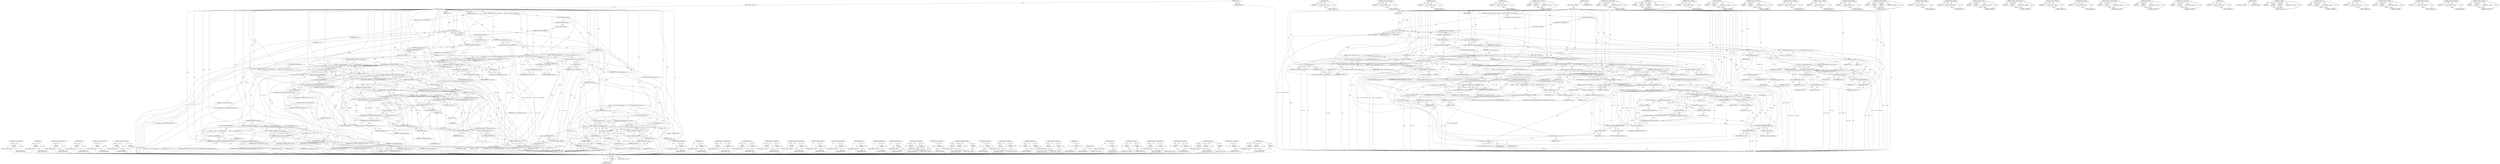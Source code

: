 digraph "&lt;operator&gt;.fieldAccess" {
vulnerable_298 [label=<(METHOD,&lt;operator&gt;.logicalNot)>];
vulnerable_299 [label=<(PARAM,p1)>];
vulnerable_300 [label=<(BLOCK,&lt;empty&gt;,&lt;empty&gt;)>];
vulnerable_301 [label=<(METHOD_RETURN,ANY)>];
vulnerable_280 [label=<(METHOD,strlen)>];
vulnerable_281 [label=<(PARAM,p1)>];
vulnerable_282 [label=<(BLOCK,&lt;empty&gt;,&lt;empty&gt;)>];
vulnerable_283 [label=<(METHOD_RETURN,ANY)>];
vulnerable_233 [label=<(METHOD,&lt;operator&gt;.postDecrement)>];
vulnerable_234 [label=<(PARAM,p1)>];
vulnerable_235 [label=<(BLOCK,&lt;empty&gt;,&lt;empty&gt;)>];
vulnerable_236 [label=<(METHOD_RETURN,ANY)>];
vulnerable_352 [label=<(METHOD,jsvUnLock)>];
vulnerable_353 [label=<(PARAM,p1)>];
vulnerable_354 [label=<(BLOCK,&lt;empty&gt;,&lt;empty&gt;)>];
vulnerable_355 [label=<(METHOD_RETURN,ANY)>];
vulnerable_256 [label=<(METHOD,&lt;operator&gt;.postIncrement)>];
vulnerable_257 [label=<(PARAM,p1)>];
vulnerable_258 [label=<(BLOCK,&lt;empty&gt;,&lt;empty&gt;)>];
vulnerable_259 [label=<(METHOD_RETURN,ANY)>];
vulnerable_337 [label=<(METHOD,&lt;operator&gt;.subtraction)>];
vulnerable_338 [label=<(PARAM,p1)>];
vulnerable_339 [label=<(PARAM,p2)>];
vulnerable_340 [label=<(BLOCK,&lt;empty&gt;,&lt;empty&gt;)>];
vulnerable_341 [label=<(METHOD_RETURN,ANY)>];
vulnerable_6 [label=<(METHOD,&lt;global&gt;)<SUB>1</SUB>>];
vulnerable_7 [label=<(BLOCK,&lt;empty&gt;,&lt;empty&gt;)<SUB>1</SUB>>];
vulnerable_8 [label=<(METHOD,jsvGetString)<SUB>1</SUB>>];
vulnerable_9 [label=<(PARAM,const JsVar *v)<SUB>1</SUB>>];
vulnerable_10 [label=<(PARAM,char *str)<SUB>1</SUB>>];
vulnerable_11 [label=<(PARAM,size_t len)<SUB>1</SUB>>];
vulnerable_12 [label=<(BLOCK,{
  assert(len&gt;0);
  const char *s = jsvGetCons...,{
  assert(len&gt;0);
  const char *s = jsvGetCons...)<SUB>1</SUB>>];
vulnerable_13 [label=<(assert,assert(len&gt;0))<SUB>2</SUB>>];
vulnerable_14 [label=<(&lt;operator&gt;.greaterThan,len&gt;0)<SUB>2</SUB>>];
vulnerable_15 [label=<(IDENTIFIER,len,len&gt;0)<SUB>2</SUB>>];
vulnerable_16 [label=<(LITERAL,0,len&gt;0)<SUB>2</SUB>>];
vulnerable_17 [label="<(LOCAL,const char* s: char*)<SUB>3</SUB>>"];
vulnerable_18 [label=<(&lt;operator&gt;.assignment,*s = jsvGetConstString(v))<SUB>3</SUB>>];
vulnerable_19 [label=<(IDENTIFIER,s,*s = jsvGetConstString(v))<SUB>3</SUB>>];
vulnerable_20 [label=<(jsvGetConstString,jsvGetConstString(v))<SUB>3</SUB>>];
vulnerable_21 [label=<(IDENTIFIER,v,jsvGetConstString(v))<SUB>3</SUB>>];
vulnerable_22 [label=<(CONTROL_STRUCTURE,IF,if (s))<SUB>4</SUB>>];
vulnerable_23 [label=<(IDENTIFIER,s,if (s))<SUB>4</SUB>>];
vulnerable_24 [label=<(BLOCK,{
    /* don't use strncpy here because we don'...,{
    /* don't use strncpy here because we don'...)<SUB>4</SUB>>];
vulnerable_25 [label=<(&lt;operator&gt;.postDecrement,len--)<SUB>7</SUB>>];
vulnerable_26 [label=<(IDENTIFIER,len,len--)<SUB>7</SUB>>];
vulnerable_27 [label="<(LOCAL,int l: int)<SUB>8</SUB>>"];
vulnerable_28 [label=<(&lt;operator&gt;.assignment,l = 0)<SUB>8</SUB>>];
vulnerable_29 [label=<(IDENTIFIER,l,l = 0)<SUB>8</SUB>>];
vulnerable_30 [label=<(LITERAL,0,l = 0)<SUB>8</SUB>>];
vulnerable_31 [label=<(CONTROL_STRUCTURE,WHILE,while (*s &amp;&amp; l&lt;len))<SUB>9</SUB>>];
vulnerable_32 [label=<(&lt;operator&gt;.logicalAnd,*s &amp;&amp; l&lt;len)<SUB>9</SUB>>];
vulnerable_33 [label=<(&lt;operator&gt;.indirection,*s)<SUB>9</SUB>>];
vulnerable_34 [label=<(IDENTIFIER,s,*s &amp;&amp; l&lt;len)<SUB>9</SUB>>];
vulnerable_35 [label=<(&lt;operator&gt;.lessThan,l&lt;len)<SUB>9</SUB>>];
vulnerable_36 [label=<(IDENTIFIER,l,l&lt;len)<SUB>9</SUB>>];
vulnerable_37 [label=<(IDENTIFIER,len,l&lt;len)<SUB>9</SUB>>];
vulnerable_38 [label=<(BLOCK,{
       str[l] = s[l];
       l++;
     },{
       str[l] = s[l];
       l++;
     })<SUB>9</SUB>>];
vulnerable_39 [label=<(&lt;operator&gt;.assignment,str[l] = s[l])<SUB>10</SUB>>];
vulnerable_40 [label=<(&lt;operator&gt;.indirectIndexAccess,str[l])<SUB>10</SUB>>];
vulnerable_41 [label=<(IDENTIFIER,str,str[l] = s[l])<SUB>10</SUB>>];
vulnerable_42 [label=<(IDENTIFIER,l,str[l] = s[l])<SUB>10</SUB>>];
vulnerable_43 [label=<(&lt;operator&gt;.indirectIndexAccess,s[l])<SUB>10</SUB>>];
vulnerable_44 [label=<(IDENTIFIER,s,str[l] = s[l])<SUB>10</SUB>>];
vulnerable_45 [label=<(IDENTIFIER,l,str[l] = s[l])<SUB>10</SUB>>];
vulnerable_46 [label=<(&lt;operator&gt;.postIncrement,l++)<SUB>11</SUB>>];
vulnerable_47 [label=<(IDENTIFIER,l,l++)<SUB>11</SUB>>];
vulnerable_48 [label=<(&lt;operator&gt;.assignment,str[l] = 0)<SUB>13</SUB>>];
vulnerable_49 [label=<(&lt;operator&gt;.indirectIndexAccess,str[l])<SUB>13</SUB>>];
vulnerable_50 [label=<(IDENTIFIER,str,str[l] = 0)<SUB>13</SUB>>];
vulnerable_51 [label=<(IDENTIFIER,l,str[l] = 0)<SUB>13</SUB>>];
vulnerable_52 [label=<(LITERAL,0,str[l] = 0)<SUB>13</SUB>>];
vulnerable_53 [label=<(RETURN,return l;,return l;)<SUB>14</SUB>>];
vulnerable_54 [label=<(IDENTIFIER,l,return l;)<SUB>14</SUB>>];
vulnerable_55 [label=<(CONTROL_STRUCTURE,ELSE,else)<SUB>15</SUB>>];
vulnerable_56 [label=<(BLOCK,&lt;empty&gt;,&lt;empty&gt;)<SUB>15</SUB>>];
vulnerable_57 [label=<(CONTROL_STRUCTURE,IF,if (jsvIsInt(v)))<SUB>15</SUB>>];
vulnerable_58 [label=<(jsvIsInt,jsvIsInt(v))<SUB>15</SUB>>];
vulnerable_59 [label=<(IDENTIFIER,v,jsvIsInt(v))<SUB>15</SUB>>];
vulnerable_60 [label=<(BLOCK,{
    itostr(v-&gt;varData.integer, str, 10);
    ...,{
    itostr(v-&gt;varData.integer, str, 10);
    ...)<SUB>15</SUB>>];
vulnerable_61 [label=<(itostr,itostr(v-&gt;varData.integer, str, 10))<SUB>16</SUB>>];
vulnerable_62 [label=<(&lt;operator&gt;.fieldAccess,v-&gt;varData.integer)<SUB>16</SUB>>];
vulnerable_63 [label=<(&lt;operator&gt;.indirectFieldAccess,v-&gt;varData)<SUB>16</SUB>>];
vulnerable_64 [label=<(IDENTIFIER,v,itostr(v-&gt;varData.integer, str, 10))<SUB>16</SUB>>];
vulnerable_65 [label=<(FIELD_IDENTIFIER,varData,varData)<SUB>16</SUB>>];
vulnerable_66 [label=<(FIELD_IDENTIFIER,integer,integer)<SUB>16</SUB>>];
vulnerable_67 [label=<(IDENTIFIER,str,itostr(v-&gt;varData.integer, str, 10))<SUB>16</SUB>>];
vulnerable_68 [label=<(LITERAL,10,itostr(v-&gt;varData.integer, str, 10))<SUB>16</SUB>>];
vulnerable_69 [label=<(RETURN,return strlen(str);,return strlen(str);)<SUB>17</SUB>>];
vulnerable_70 [label=<(strlen,strlen(str))<SUB>17</SUB>>];
vulnerable_71 [label=<(IDENTIFIER,str,strlen(str))<SUB>17</SUB>>];
vulnerable_72 [label=<(CONTROL_STRUCTURE,ELSE,else)<SUB>18</SUB>>];
vulnerable_73 [label=<(BLOCK,&lt;empty&gt;,&lt;empty&gt;)<SUB>18</SUB>>];
vulnerable_74 [label=<(CONTROL_STRUCTURE,IF,if (jsvIsFloat(v)))<SUB>18</SUB>>];
vulnerable_75 [label=<(jsvIsFloat,jsvIsFloat(v))<SUB>18</SUB>>];
vulnerable_76 [label=<(IDENTIFIER,v,jsvIsFloat(v))<SUB>18</SUB>>];
vulnerable_77 [label=<(BLOCK,{
    ftoa_bounded(v-&gt;varData.floating, str, le...,{
    ftoa_bounded(v-&gt;varData.floating, str, le...)<SUB>18</SUB>>];
vulnerable_78 [label=<(ftoa_bounded,ftoa_bounded(v-&gt;varData.floating, str, len))<SUB>19</SUB>>];
vulnerable_79 [label=<(&lt;operator&gt;.fieldAccess,v-&gt;varData.floating)<SUB>19</SUB>>];
vulnerable_80 [label=<(&lt;operator&gt;.indirectFieldAccess,v-&gt;varData)<SUB>19</SUB>>];
vulnerable_81 [label=<(IDENTIFIER,v,ftoa_bounded(v-&gt;varData.floating, str, len))<SUB>19</SUB>>];
vulnerable_82 [label=<(FIELD_IDENTIFIER,varData,varData)<SUB>19</SUB>>];
vulnerable_83 [label=<(FIELD_IDENTIFIER,floating,floating)<SUB>19</SUB>>];
vulnerable_84 [label=<(IDENTIFIER,str,ftoa_bounded(v-&gt;varData.floating, str, len))<SUB>19</SUB>>];
vulnerable_85 [label=<(IDENTIFIER,len,ftoa_bounded(v-&gt;varData.floating, str, len))<SUB>19</SUB>>];
vulnerable_86 [label=<(RETURN,return strlen(str);,return strlen(str);)<SUB>20</SUB>>];
vulnerable_87 [label=<(strlen,strlen(str))<SUB>20</SUB>>];
vulnerable_88 [label=<(IDENTIFIER,str,strlen(str))<SUB>20</SUB>>];
vulnerable_89 [label=<(CONTROL_STRUCTURE,ELSE,else)<SUB>21</SUB>>];
vulnerable_90 [label=<(BLOCK,&lt;empty&gt;,&lt;empty&gt;)<SUB>21</SUB>>];
vulnerable_91 [label=<(CONTROL_STRUCTURE,IF,if (jsvHasCharacterData(v)))<SUB>21</SUB>>];
vulnerable_92 [label=<(jsvHasCharacterData,jsvHasCharacterData(v))<SUB>21</SUB>>];
vulnerable_93 [label=<(IDENTIFIER,v,jsvHasCharacterData(v))<SUB>21</SUB>>];
vulnerable_94 [label=<(BLOCK,{
    assert(!jsvIsStringExt(v));
    size_t l ...,{
    assert(!jsvIsStringExt(v));
    size_t l ...)<SUB>21</SUB>>];
vulnerable_95 [label=<(assert,assert(!jsvIsStringExt(v)))<SUB>22</SUB>>];
vulnerable_96 [label=<(&lt;operator&gt;.logicalNot,!jsvIsStringExt(v))<SUB>22</SUB>>];
vulnerable_97 [label=<(jsvIsStringExt,jsvIsStringExt(v))<SUB>22</SUB>>];
vulnerable_98 [label=<(IDENTIFIER,v,jsvIsStringExt(v))<SUB>22</SUB>>];
vulnerable_99 [label="<(LOCAL,size_t l: size_t)<SUB>23</SUB>>"];
vulnerable_100 [label=<(&lt;operator&gt;.assignment,l = len)<SUB>23</SUB>>];
vulnerable_101 [label=<(IDENTIFIER,l,l = len)<SUB>23</SUB>>];
vulnerable_102 [label=<(IDENTIFIER,len,l = len)<SUB>23</SUB>>];
vulnerable_103 [label="<(LOCAL,JsvStringIterator it: JsvStringIterator)<SUB>24</SUB>>"];
vulnerable_104 [label=<(jsvStringIteratorNewConst,jsvStringIteratorNewConst(&amp;it, v, 0))<SUB>25</SUB>>];
vulnerable_105 [label=<(&lt;operator&gt;.addressOf,&amp;it)<SUB>25</SUB>>];
vulnerable_106 [label=<(IDENTIFIER,it,jsvStringIteratorNewConst(&amp;it, v, 0))<SUB>25</SUB>>];
vulnerable_107 [label=<(IDENTIFIER,v,jsvStringIteratorNewConst(&amp;it, v, 0))<SUB>25</SUB>>];
vulnerable_108 [label=<(LITERAL,0,jsvStringIteratorNewConst(&amp;it, v, 0))<SUB>25</SUB>>];
vulnerable_109 [label=<(CONTROL_STRUCTURE,WHILE,while (jsvStringIteratorHasChar(&amp;it)))<SUB>26</SUB>>];
vulnerable_110 [label=<(jsvStringIteratorHasChar,jsvStringIteratorHasChar(&amp;it))<SUB>26</SUB>>];
vulnerable_111 [label=<(&lt;operator&gt;.addressOf,&amp;it)<SUB>26</SUB>>];
vulnerable_112 [label=<(IDENTIFIER,it,jsvStringIteratorHasChar(&amp;it))<SUB>26</SUB>>];
vulnerable_113 [label=<(BLOCK,{
      if (l--&lt;=1) {
        *str = 0;
       ...,{
      if (l--&lt;=1) {
        *str = 0;
       ...)<SUB>26</SUB>>];
vulnerable_114 [label=<(CONTROL_STRUCTURE,IF,if (l--&lt;=1))<SUB>27</SUB>>];
vulnerable_115 [label=<(&lt;operator&gt;.lessEqualsThan,l--&lt;=1)<SUB>27</SUB>>];
vulnerable_116 [label=<(&lt;operator&gt;.postDecrement,l--)<SUB>27</SUB>>];
vulnerable_117 [label=<(IDENTIFIER,l,l--)<SUB>27</SUB>>];
vulnerable_118 [label=<(LITERAL,1,l--&lt;=1)<SUB>27</SUB>>];
vulnerable_119 [label=<(BLOCK,{
        *str = 0;
        jsvStringIteratorFr...,{
        *str = 0;
        jsvStringIteratorFr...)<SUB>27</SUB>>];
vulnerable_120 [label=<(&lt;operator&gt;.assignment,*str = 0)<SUB>28</SUB>>];
vulnerable_121 [label=<(&lt;operator&gt;.indirection,*str)<SUB>28</SUB>>];
vulnerable_122 [label=<(IDENTIFIER,str,*str = 0)<SUB>28</SUB>>];
vulnerable_123 [label=<(LITERAL,0,*str = 0)<SUB>28</SUB>>];
vulnerable_124 [label=<(jsvStringIteratorFree,jsvStringIteratorFree(&amp;it))<SUB>29</SUB>>];
vulnerable_125 [label=<(&lt;operator&gt;.addressOf,&amp;it)<SUB>29</SUB>>];
vulnerable_126 [label=<(IDENTIFIER,it,jsvStringIteratorFree(&amp;it))<SUB>29</SUB>>];
vulnerable_127 [label=<(RETURN,return len;,return len;)<SUB>30</SUB>>];
vulnerable_128 [label=<(IDENTIFIER,len,return len;)<SUB>30</SUB>>];
vulnerable_129 [label=<(&lt;operator&gt;.assignment,*(str++) = jsvStringIteratorGetChar(&amp;it))<SUB>32</SUB>>];
vulnerable_130 [label=<(&lt;operator&gt;.indirection,*(str++))<SUB>32</SUB>>];
vulnerable_131 [label=<(&lt;operator&gt;.postIncrement,str++)<SUB>32</SUB>>];
vulnerable_132 [label=<(IDENTIFIER,str,str++)<SUB>32</SUB>>];
vulnerable_133 [label=<(jsvStringIteratorGetChar,jsvStringIteratorGetChar(&amp;it))<SUB>32</SUB>>];
vulnerable_134 [label=<(&lt;operator&gt;.addressOf,&amp;it)<SUB>32</SUB>>];
vulnerable_135 [label=<(IDENTIFIER,it,jsvStringIteratorGetChar(&amp;it))<SUB>32</SUB>>];
vulnerable_136 [label=<(jsvStringIteratorNext,jsvStringIteratorNext(&amp;it))<SUB>33</SUB>>];
vulnerable_137 [label=<(&lt;operator&gt;.addressOf,&amp;it)<SUB>33</SUB>>];
vulnerable_138 [label=<(IDENTIFIER,it,jsvStringIteratorNext(&amp;it))<SUB>33</SUB>>];
vulnerable_139 [label=<(jsvStringIteratorFree,jsvStringIteratorFree(&amp;it))<SUB>35</SUB>>];
vulnerable_140 [label=<(&lt;operator&gt;.addressOf,&amp;it)<SUB>35</SUB>>];
vulnerable_141 [label=<(IDENTIFIER,it,jsvStringIteratorFree(&amp;it))<SUB>35</SUB>>];
vulnerable_142 [label=<(&lt;operator&gt;.assignment,*str = 0)<SUB>36</SUB>>];
vulnerable_143 [label=<(&lt;operator&gt;.indirection,*str)<SUB>36</SUB>>];
vulnerable_144 [label=<(IDENTIFIER,str,*str = 0)<SUB>36</SUB>>];
vulnerable_145 [label=<(LITERAL,0,*str = 0)<SUB>36</SUB>>];
vulnerable_146 [label=<(RETURN,return len-l;,return len-l;)<SUB>37</SUB>>];
vulnerable_147 [label=<(&lt;operator&gt;.subtraction,len-l)<SUB>37</SUB>>];
vulnerable_148 [label=<(IDENTIFIER,len,len-l)<SUB>37</SUB>>];
vulnerable_149 [label=<(IDENTIFIER,l,len-l)<SUB>37</SUB>>];
vulnerable_150 [label=<(CONTROL_STRUCTURE,ELSE,else)<SUB>38</SUB>>];
vulnerable_151 [label=<(BLOCK,{
    JsVar *stringVar = jsvAsString((JsVar*)v,...,{
    JsVar *stringVar = jsvAsString((JsVar*)v,...)<SUB>38</SUB>>];
vulnerable_152 [label="<(LOCAL,JsVar* stringVar: JsVar*)<SUB>39</SUB>>"];
vulnerable_153 [label=<(&lt;operator&gt;.assignment,*stringVar = jsvAsString((JsVar*)v, false))<SUB>39</SUB>>];
vulnerable_154 [label=<(IDENTIFIER,stringVar,*stringVar = jsvAsString((JsVar*)v, false))<SUB>39</SUB>>];
vulnerable_155 [label=<(jsvAsString,jsvAsString((JsVar*)v, false))<SUB>39</SUB>>];
vulnerable_156 [label=<(&lt;operator&gt;.cast,(JsVar*)v)<SUB>39</SUB>>];
vulnerable_157 [label=<(UNKNOWN,JsVar*,JsVar*)<SUB>39</SUB>>];
vulnerable_158 [label=<(IDENTIFIER,v,(JsVar*)v)<SUB>39</SUB>>];
vulnerable_159 [label=<(LITERAL,false,jsvAsString((JsVar*)v, false))<SUB>39</SUB>>];
vulnerable_160 [label=<(CONTROL_STRUCTURE,IF,if (stringVar))<SUB>40</SUB>>];
vulnerable_161 [label=<(IDENTIFIER,stringVar,if (stringVar))<SUB>40</SUB>>];
vulnerable_162 [label=<(BLOCK,{
      size_t l = jsvGetString(stringVar, str,...,{
      size_t l = jsvGetString(stringVar, str,...)<SUB>40</SUB>>];
vulnerable_163 [label="<(LOCAL,size_t l: size_t)<SUB>41</SUB>>"];
vulnerable_164 [label=<(&lt;operator&gt;.assignment,l = jsvGetString(stringVar, str, len))<SUB>41</SUB>>];
vulnerable_165 [label=<(IDENTIFIER,l,l = jsvGetString(stringVar, str, len))<SUB>41</SUB>>];
vulnerable_166 [label=<(jsvGetString,jsvGetString(stringVar, str, len))<SUB>41</SUB>>];
vulnerable_167 [label=<(IDENTIFIER,stringVar,jsvGetString(stringVar, str, len))<SUB>41</SUB>>];
vulnerable_168 [label=<(IDENTIFIER,str,jsvGetString(stringVar, str, len))<SUB>41</SUB>>];
vulnerable_169 [label=<(IDENTIFIER,len,jsvGetString(stringVar, str, len))<SUB>41</SUB>>];
vulnerable_170 [label=<(jsvUnLock,jsvUnLock(stringVar))<SUB>42</SUB>>];
vulnerable_171 [label=<(IDENTIFIER,stringVar,jsvUnLock(stringVar))<SUB>42</SUB>>];
vulnerable_172 [label=<(RETURN,return l;,return l;)<SUB>43</SUB>>];
vulnerable_173 [label=<(IDENTIFIER,l,return l;)<SUB>43</SUB>>];
vulnerable_174 [label=<(CONTROL_STRUCTURE,ELSE,else)<SUB>44</SUB>>];
vulnerable_175 [label=<(BLOCK,{
      str[0] = 0;
      jsExceptionHere(JSET_...,{
      str[0] = 0;
      jsExceptionHere(JSET_...)<SUB>44</SUB>>];
vulnerable_176 [label=<(&lt;operator&gt;.assignment,str[0] = 0)<SUB>45</SUB>>];
vulnerable_177 [label=<(&lt;operator&gt;.indirectIndexAccess,str[0])<SUB>45</SUB>>];
vulnerable_178 [label=<(IDENTIFIER,str,str[0] = 0)<SUB>45</SUB>>];
vulnerable_179 [label=<(LITERAL,0,str[0] = 0)<SUB>45</SUB>>];
vulnerable_180 [label=<(LITERAL,0,str[0] = 0)<SUB>45</SUB>>];
vulnerable_181 [label=<(jsExceptionHere,jsExceptionHere(JSET_INTERNALERROR, &quot;Variable t...)<SUB>46</SUB>>];
vulnerable_182 [label=<(IDENTIFIER,JSET_INTERNALERROR,jsExceptionHere(JSET_INTERNALERROR, &quot;Variable t...)<SUB>46</SUB>>];
vulnerable_183 [label=<(LITERAL,&quot;Variable type cannot be converted to string&quot;,jsExceptionHere(JSET_INTERNALERROR, &quot;Variable t...)<SUB>46</SUB>>];
vulnerable_184 [label=<(RETURN,return 0;,return 0;)<SUB>47</SUB>>];
vulnerable_185 [label=<(LITERAL,0,return 0;)<SUB>47</SUB>>];
vulnerable_186 [label=<(METHOD_RETURN,size_t)<SUB>1</SUB>>];
vulnerable_188 [label=<(METHOD_RETURN,ANY)<SUB>1</SUB>>];
vulnerable_316 [label=<(METHOD,jsvStringIteratorHasChar)>];
vulnerable_317 [label=<(PARAM,p1)>];
vulnerable_318 [label=<(BLOCK,&lt;empty&gt;,&lt;empty&gt;)>];
vulnerable_319 [label=<(METHOD_RETURN,ANY)>];
vulnerable_260 [label=<(METHOD,jsvIsInt)>];
vulnerable_261 [label=<(PARAM,p1)>];
vulnerable_262 [label=<(BLOCK,&lt;empty&gt;,&lt;empty&gt;)>];
vulnerable_263 [label=<(METHOD_RETURN,ANY)>];
vulnerable_320 [label=<(METHOD,&lt;operator&gt;.lessEqualsThan)>];
vulnerable_321 [label=<(PARAM,p1)>];
vulnerable_322 [label=<(PARAM,p2)>];
vulnerable_323 [label=<(BLOCK,&lt;empty&gt;,&lt;empty&gt;)>];
vulnerable_324 [label=<(METHOD_RETURN,ANY)>];
vulnerable_342 [label=<(METHOD,jsvAsString)>];
vulnerable_343 [label=<(PARAM,p1)>];
vulnerable_344 [label=<(PARAM,p2)>];
vulnerable_345 [label=<(BLOCK,&lt;empty&gt;,&lt;empty&gt;)>];
vulnerable_346 [label=<(METHOD_RETURN,ANY)>];
vulnerable_219 [label=<(METHOD,&lt;operator&gt;.greaterThan)>];
vulnerable_220 [label=<(PARAM,p1)>];
vulnerable_221 [label=<(PARAM,p2)>];
vulnerable_222 [label=<(BLOCK,&lt;empty&gt;,&lt;empty&gt;)>];
vulnerable_223 [label=<(METHOD_RETURN,ANY)>];
vulnerable_251 [label=<(METHOD,&lt;operator&gt;.indirectIndexAccess)>];
vulnerable_252 [label=<(PARAM,p1)>];
vulnerable_253 [label=<(PARAM,p2)>];
vulnerable_254 [label=<(BLOCK,&lt;empty&gt;,&lt;empty&gt;)>];
vulnerable_255 [label=<(METHOD_RETURN,ANY)>];
vulnerable_294 [label=<(METHOD,jsvHasCharacterData)>];
vulnerable_295 [label=<(PARAM,p1)>];
vulnerable_296 [label=<(BLOCK,&lt;empty&gt;,&lt;empty&gt;)>];
vulnerable_297 [label=<(METHOD_RETURN,ANY)>];
vulnerable_329 [label=<(METHOD,jsvStringIteratorGetChar)>];
vulnerable_330 [label=<(PARAM,p1)>];
vulnerable_331 [label=<(BLOCK,&lt;empty&gt;,&lt;empty&gt;)>];
vulnerable_332 [label=<(METHOD_RETURN,ANY)>];
vulnerable_302 [label=<(METHOD,jsvIsStringExt)>];
vulnerable_303 [label=<(PARAM,p1)>];
vulnerable_304 [label=<(BLOCK,&lt;empty&gt;,&lt;empty&gt;)>];
vulnerable_305 [label=<(METHOD_RETURN,ANY)>];
vulnerable_333 [label=<(METHOD,jsvStringIteratorNext)>];
vulnerable_334 [label=<(PARAM,p1)>];
vulnerable_335 [label=<(BLOCK,&lt;empty&gt;,&lt;empty&gt;)>];
vulnerable_336 [label=<(METHOD_RETURN,ANY)>];
vulnerable_325 [label=<(METHOD,jsvStringIteratorFree)>];
vulnerable_326 [label=<(PARAM,p1)>];
vulnerable_327 [label=<(BLOCK,&lt;empty&gt;,&lt;empty&gt;)>];
vulnerable_328 [label=<(METHOD_RETURN,ANY)>];
vulnerable_246 [label=<(METHOD,&lt;operator&gt;.lessThan)>];
vulnerable_247 [label=<(PARAM,p1)>];
vulnerable_248 [label=<(PARAM,p2)>];
vulnerable_249 [label=<(BLOCK,&lt;empty&gt;,&lt;empty&gt;)>];
vulnerable_250 [label=<(METHOD_RETURN,ANY)>];
vulnerable_242 [label=<(METHOD,&lt;operator&gt;.indirection)>];
vulnerable_243 [label=<(PARAM,p1)>];
vulnerable_244 [label=<(BLOCK,&lt;empty&gt;,&lt;empty&gt;)>];
vulnerable_245 [label=<(METHOD_RETURN,ANY)>];
vulnerable_306 [label=<(METHOD,jsvStringIteratorNewConst)>];
vulnerable_307 [label=<(PARAM,p1)>];
vulnerable_308 [label=<(PARAM,p2)>];
vulnerable_309 [label=<(PARAM,p3)>];
vulnerable_310 [label=<(BLOCK,&lt;empty&gt;,&lt;empty&gt;)>];
vulnerable_311 [label=<(METHOD_RETURN,ANY)>];
vulnerable_229 [label=<(METHOD,jsvGetConstString)>];
vulnerable_230 [label=<(PARAM,p1)>];
vulnerable_231 [label=<(BLOCK,&lt;empty&gt;,&lt;empty&gt;)>];
vulnerable_232 [label=<(METHOD_RETURN,ANY)>];
vulnerable_270 [label=<(METHOD,&lt;operator&gt;.fieldAccess)>];
vulnerable_271 [label=<(PARAM,p1)>];
vulnerable_272 [label=<(PARAM,p2)>];
vulnerable_273 [label=<(BLOCK,&lt;empty&gt;,&lt;empty&gt;)>];
vulnerable_274 [label=<(METHOD_RETURN,ANY)>];
vulnerable_356 [label=<(METHOD,jsExceptionHere)>];
vulnerable_357 [label=<(PARAM,p1)>];
vulnerable_358 [label=<(PARAM,p2)>];
vulnerable_359 [label=<(BLOCK,&lt;empty&gt;,&lt;empty&gt;)>];
vulnerable_360 [label=<(METHOD_RETURN,ANY)>];
vulnerable_224 [label=<(METHOD,&lt;operator&gt;.assignment)>];
vulnerable_225 [label=<(PARAM,p1)>];
vulnerable_226 [label=<(PARAM,p2)>];
vulnerable_227 [label=<(BLOCK,&lt;empty&gt;,&lt;empty&gt;)>];
vulnerable_228 [label=<(METHOD_RETURN,ANY)>];
vulnerable_215 [label=<(METHOD,assert)>];
vulnerable_216 [label=<(PARAM,p1)>];
vulnerable_217 [label=<(BLOCK,&lt;empty&gt;,&lt;empty&gt;)>];
vulnerable_218 [label=<(METHOD_RETURN,ANY)>];
vulnerable_209 [label=<(METHOD,&lt;global&gt;)<SUB>1</SUB>>];
vulnerable_210 [label=<(BLOCK,&lt;empty&gt;,&lt;empty&gt;)>];
vulnerable_211 [label=<(METHOD_RETURN,ANY)>];
vulnerable_284 [label=<(METHOD,jsvIsFloat)>];
vulnerable_285 [label=<(PARAM,p1)>];
vulnerable_286 [label=<(BLOCK,&lt;empty&gt;,&lt;empty&gt;)>];
vulnerable_287 [label=<(METHOD_RETURN,ANY)>];
vulnerable_347 [label=<(METHOD,&lt;operator&gt;.cast)>];
vulnerable_348 [label=<(PARAM,p1)>];
vulnerable_349 [label=<(PARAM,p2)>];
vulnerable_350 [label=<(BLOCK,&lt;empty&gt;,&lt;empty&gt;)>];
vulnerable_351 [label=<(METHOD_RETURN,ANY)>];
vulnerable_275 [label=<(METHOD,&lt;operator&gt;.indirectFieldAccess)>];
vulnerable_276 [label=<(PARAM,p1)>];
vulnerable_277 [label=<(PARAM,p2)>];
vulnerable_278 [label=<(BLOCK,&lt;empty&gt;,&lt;empty&gt;)>];
vulnerable_279 [label=<(METHOD_RETURN,ANY)>];
vulnerable_237 [label=<(METHOD,&lt;operator&gt;.logicalAnd)>];
vulnerable_238 [label=<(PARAM,p1)>];
vulnerable_239 [label=<(PARAM,p2)>];
vulnerable_240 [label=<(BLOCK,&lt;empty&gt;,&lt;empty&gt;)>];
vulnerable_241 [label=<(METHOD_RETURN,ANY)>];
vulnerable_288 [label=<(METHOD,ftoa_bounded)>];
vulnerable_289 [label=<(PARAM,p1)>];
vulnerable_290 [label=<(PARAM,p2)>];
vulnerable_291 [label=<(PARAM,p3)>];
vulnerable_292 [label=<(BLOCK,&lt;empty&gt;,&lt;empty&gt;)>];
vulnerable_293 [label=<(METHOD_RETURN,ANY)>];
vulnerable_312 [label=<(METHOD,&lt;operator&gt;.addressOf)>];
vulnerable_313 [label=<(PARAM,p1)>];
vulnerable_314 [label=<(BLOCK,&lt;empty&gt;,&lt;empty&gt;)>];
vulnerable_315 [label=<(METHOD_RETURN,ANY)>];
vulnerable_264 [label=<(METHOD,itostr)>];
vulnerable_265 [label=<(PARAM,p1)>];
vulnerable_266 [label=<(PARAM,p2)>];
vulnerable_267 [label=<(PARAM,p3)>];
vulnerable_268 [label=<(BLOCK,&lt;empty&gt;,&lt;empty&gt;)>];
vulnerable_269 [label=<(METHOD_RETURN,ANY)>];
fixed_299 [label=<(METHOD,jsvIsStringExt)>];
fixed_300 [label=<(PARAM,p1)>];
fixed_301 [label=<(BLOCK,&lt;empty&gt;,&lt;empty&gt;)>];
fixed_302 [label=<(METHOD_RETURN,ANY)>];
fixed_281 [label=<(METHOD,jsvIsFloat)>];
fixed_282 [label=<(PARAM,p1)>];
fixed_283 [label=<(BLOCK,&lt;empty&gt;,&lt;empty&gt;)>];
fixed_284 [label=<(METHOD_RETURN,ANY)>];
fixed_234 [label=<(METHOD,&lt;operator&gt;.postDecrement)>];
fixed_235 [label=<(PARAM,p1)>];
fixed_236 [label=<(BLOCK,&lt;empty&gt;,&lt;empty&gt;)>];
fixed_237 [label=<(METHOD_RETURN,ANY)>];
fixed_353 [label=<(METHOD,jsvUnLock)>];
fixed_354 [label=<(PARAM,p1)>];
fixed_355 [label=<(BLOCK,&lt;empty&gt;,&lt;empty&gt;)>];
fixed_356 [label=<(METHOD_RETURN,ANY)>];
fixed_257 [label=<(METHOD,jsvIsInt)>];
fixed_258 [label=<(PARAM,p1)>];
fixed_259 [label=<(BLOCK,&lt;empty&gt;,&lt;empty&gt;)>];
fixed_260 [label=<(METHOD_RETURN,ANY)>];
fixed_338 [label=<(METHOD,&lt;operator&gt;.subtraction)>];
fixed_339 [label=<(PARAM,p1)>];
fixed_340 [label=<(PARAM,p2)>];
fixed_341 [label=<(BLOCK,&lt;empty&gt;,&lt;empty&gt;)>];
fixed_342 [label=<(METHOD_RETURN,ANY)>];
fixed_6 [label=<(METHOD,&lt;global&gt;)<SUB>1</SUB>>];
fixed_7 [label=<(BLOCK,&lt;empty&gt;,&lt;empty&gt;)<SUB>1</SUB>>];
fixed_8 [label=<(METHOD,jsvGetString)<SUB>1</SUB>>];
fixed_9 [label=<(PARAM,const JsVar *v)<SUB>1</SUB>>];
fixed_10 [label=<(PARAM,char *str)<SUB>1</SUB>>];
fixed_11 [label=<(PARAM,size_t len)<SUB>1</SUB>>];
fixed_12 [label=<(BLOCK,{
  assert(len&gt;0);
  const char *s = jsvGetCons...,{
  assert(len&gt;0);
  const char *s = jsvGetCons...)<SUB>1</SUB>>];
fixed_13 [label=<(assert,assert(len&gt;0))<SUB>2</SUB>>];
fixed_14 [label=<(&lt;operator&gt;.greaterThan,len&gt;0)<SUB>2</SUB>>];
fixed_15 [label=<(IDENTIFIER,len,len&gt;0)<SUB>2</SUB>>];
fixed_16 [label=<(LITERAL,0,len&gt;0)<SUB>2</SUB>>];
fixed_17 [label="<(LOCAL,const char* s: char*)<SUB>3</SUB>>"];
fixed_18 [label=<(&lt;operator&gt;.assignment,*s = jsvGetConstString(v))<SUB>3</SUB>>];
fixed_19 [label=<(IDENTIFIER,s,*s = jsvGetConstString(v))<SUB>3</SUB>>];
fixed_20 [label=<(jsvGetConstString,jsvGetConstString(v))<SUB>3</SUB>>];
fixed_21 [label=<(IDENTIFIER,v,jsvGetConstString(v))<SUB>3</SUB>>];
fixed_22 [label=<(CONTROL_STRUCTURE,IF,if (s))<SUB>4</SUB>>];
fixed_23 [label=<(IDENTIFIER,s,if (s))<SUB>4</SUB>>];
fixed_24 [label=<(BLOCK,{
    /* don't use strncpy here because we don'...,{
    /* don't use strncpy here because we don'...)<SUB>4</SUB>>];
fixed_25 [label=<(&lt;operator&gt;.postDecrement,len--)<SUB>7</SUB>>];
fixed_26 [label=<(IDENTIFIER,len,len--)<SUB>7</SUB>>];
fixed_27 [label="<(LOCAL,int l: int)<SUB>8</SUB>>"];
fixed_28 [label=<(&lt;operator&gt;.assignment,l = 0)<SUB>8</SUB>>];
fixed_29 [label=<(IDENTIFIER,l,l = 0)<SUB>8</SUB>>];
fixed_30 [label=<(LITERAL,0,l = 0)<SUB>8</SUB>>];
fixed_31 [label=<(CONTROL_STRUCTURE,WHILE,while (s[l] &amp;&amp; l&lt;len))<SUB>9</SUB>>];
fixed_32 [label=<(&lt;operator&gt;.logicalAnd,s[l] &amp;&amp; l&lt;len)<SUB>9</SUB>>];
fixed_33 [label=<(&lt;operator&gt;.indirectIndexAccess,s[l])<SUB>9</SUB>>];
fixed_34 [label=<(IDENTIFIER,s,s[l] &amp;&amp; l&lt;len)<SUB>9</SUB>>];
fixed_35 [label=<(IDENTIFIER,l,s[l] &amp;&amp; l&lt;len)<SUB>9</SUB>>];
fixed_36 [label=<(&lt;operator&gt;.lessThan,l&lt;len)<SUB>9</SUB>>];
fixed_37 [label=<(IDENTIFIER,l,l&lt;len)<SUB>9</SUB>>];
fixed_38 [label=<(IDENTIFIER,len,l&lt;len)<SUB>9</SUB>>];
fixed_39 [label=<(BLOCK,{
       str[l] = s[l];
       l++;
     },{
       str[l] = s[l];
       l++;
     })<SUB>9</SUB>>];
fixed_40 [label=<(&lt;operator&gt;.assignment,str[l] = s[l])<SUB>10</SUB>>];
fixed_41 [label=<(&lt;operator&gt;.indirectIndexAccess,str[l])<SUB>10</SUB>>];
fixed_42 [label=<(IDENTIFIER,str,str[l] = s[l])<SUB>10</SUB>>];
fixed_43 [label=<(IDENTIFIER,l,str[l] = s[l])<SUB>10</SUB>>];
fixed_44 [label=<(&lt;operator&gt;.indirectIndexAccess,s[l])<SUB>10</SUB>>];
fixed_45 [label=<(IDENTIFIER,s,str[l] = s[l])<SUB>10</SUB>>];
fixed_46 [label=<(IDENTIFIER,l,str[l] = s[l])<SUB>10</SUB>>];
fixed_47 [label=<(&lt;operator&gt;.postIncrement,l++)<SUB>11</SUB>>];
fixed_48 [label=<(IDENTIFIER,l,l++)<SUB>11</SUB>>];
fixed_49 [label=<(&lt;operator&gt;.assignment,str[l] = 0)<SUB>13</SUB>>];
fixed_50 [label=<(&lt;operator&gt;.indirectIndexAccess,str[l])<SUB>13</SUB>>];
fixed_51 [label=<(IDENTIFIER,str,str[l] = 0)<SUB>13</SUB>>];
fixed_52 [label=<(IDENTIFIER,l,str[l] = 0)<SUB>13</SUB>>];
fixed_53 [label=<(LITERAL,0,str[l] = 0)<SUB>13</SUB>>];
fixed_54 [label=<(RETURN,return l;,return l;)<SUB>14</SUB>>];
fixed_55 [label=<(IDENTIFIER,l,return l;)<SUB>14</SUB>>];
fixed_56 [label=<(CONTROL_STRUCTURE,ELSE,else)<SUB>15</SUB>>];
fixed_57 [label=<(BLOCK,&lt;empty&gt;,&lt;empty&gt;)<SUB>15</SUB>>];
fixed_58 [label=<(CONTROL_STRUCTURE,IF,if (jsvIsInt(v)))<SUB>15</SUB>>];
fixed_59 [label=<(jsvIsInt,jsvIsInt(v))<SUB>15</SUB>>];
fixed_60 [label=<(IDENTIFIER,v,jsvIsInt(v))<SUB>15</SUB>>];
fixed_61 [label=<(BLOCK,{
    itostr(v-&gt;varData.integer, str, 10);
    ...,{
    itostr(v-&gt;varData.integer, str, 10);
    ...)<SUB>15</SUB>>];
fixed_62 [label=<(itostr,itostr(v-&gt;varData.integer, str, 10))<SUB>16</SUB>>];
fixed_63 [label=<(&lt;operator&gt;.fieldAccess,v-&gt;varData.integer)<SUB>16</SUB>>];
fixed_64 [label=<(&lt;operator&gt;.indirectFieldAccess,v-&gt;varData)<SUB>16</SUB>>];
fixed_65 [label=<(IDENTIFIER,v,itostr(v-&gt;varData.integer, str, 10))<SUB>16</SUB>>];
fixed_66 [label=<(FIELD_IDENTIFIER,varData,varData)<SUB>16</SUB>>];
fixed_67 [label=<(FIELD_IDENTIFIER,integer,integer)<SUB>16</SUB>>];
fixed_68 [label=<(IDENTIFIER,str,itostr(v-&gt;varData.integer, str, 10))<SUB>16</SUB>>];
fixed_69 [label=<(LITERAL,10,itostr(v-&gt;varData.integer, str, 10))<SUB>16</SUB>>];
fixed_70 [label=<(RETURN,return strlen(str);,return strlen(str);)<SUB>17</SUB>>];
fixed_71 [label=<(strlen,strlen(str))<SUB>17</SUB>>];
fixed_72 [label=<(IDENTIFIER,str,strlen(str))<SUB>17</SUB>>];
fixed_73 [label=<(CONTROL_STRUCTURE,ELSE,else)<SUB>18</SUB>>];
fixed_74 [label=<(BLOCK,&lt;empty&gt;,&lt;empty&gt;)<SUB>18</SUB>>];
fixed_75 [label=<(CONTROL_STRUCTURE,IF,if (jsvIsFloat(v)))<SUB>18</SUB>>];
fixed_76 [label=<(jsvIsFloat,jsvIsFloat(v))<SUB>18</SUB>>];
fixed_77 [label=<(IDENTIFIER,v,jsvIsFloat(v))<SUB>18</SUB>>];
fixed_78 [label=<(BLOCK,{
    ftoa_bounded(v-&gt;varData.floating, str, le...,{
    ftoa_bounded(v-&gt;varData.floating, str, le...)<SUB>18</SUB>>];
fixed_79 [label=<(ftoa_bounded,ftoa_bounded(v-&gt;varData.floating, str, len))<SUB>19</SUB>>];
fixed_80 [label=<(&lt;operator&gt;.fieldAccess,v-&gt;varData.floating)<SUB>19</SUB>>];
fixed_81 [label=<(&lt;operator&gt;.indirectFieldAccess,v-&gt;varData)<SUB>19</SUB>>];
fixed_82 [label=<(IDENTIFIER,v,ftoa_bounded(v-&gt;varData.floating, str, len))<SUB>19</SUB>>];
fixed_83 [label=<(FIELD_IDENTIFIER,varData,varData)<SUB>19</SUB>>];
fixed_84 [label=<(FIELD_IDENTIFIER,floating,floating)<SUB>19</SUB>>];
fixed_85 [label=<(IDENTIFIER,str,ftoa_bounded(v-&gt;varData.floating, str, len))<SUB>19</SUB>>];
fixed_86 [label=<(IDENTIFIER,len,ftoa_bounded(v-&gt;varData.floating, str, len))<SUB>19</SUB>>];
fixed_87 [label=<(RETURN,return strlen(str);,return strlen(str);)<SUB>20</SUB>>];
fixed_88 [label=<(strlen,strlen(str))<SUB>20</SUB>>];
fixed_89 [label=<(IDENTIFIER,str,strlen(str))<SUB>20</SUB>>];
fixed_90 [label=<(CONTROL_STRUCTURE,ELSE,else)<SUB>21</SUB>>];
fixed_91 [label=<(BLOCK,&lt;empty&gt;,&lt;empty&gt;)<SUB>21</SUB>>];
fixed_92 [label=<(CONTROL_STRUCTURE,IF,if (jsvHasCharacterData(v)))<SUB>21</SUB>>];
fixed_93 [label=<(jsvHasCharacterData,jsvHasCharacterData(v))<SUB>21</SUB>>];
fixed_94 [label=<(IDENTIFIER,v,jsvHasCharacterData(v))<SUB>21</SUB>>];
fixed_95 [label=<(BLOCK,{
    assert(!jsvIsStringExt(v));
    size_t l ...,{
    assert(!jsvIsStringExt(v));
    size_t l ...)<SUB>21</SUB>>];
fixed_96 [label=<(assert,assert(!jsvIsStringExt(v)))<SUB>22</SUB>>];
fixed_97 [label=<(&lt;operator&gt;.logicalNot,!jsvIsStringExt(v))<SUB>22</SUB>>];
fixed_98 [label=<(jsvIsStringExt,jsvIsStringExt(v))<SUB>22</SUB>>];
fixed_99 [label=<(IDENTIFIER,v,jsvIsStringExt(v))<SUB>22</SUB>>];
fixed_100 [label="<(LOCAL,size_t l: size_t)<SUB>23</SUB>>"];
fixed_101 [label=<(&lt;operator&gt;.assignment,l = len)<SUB>23</SUB>>];
fixed_102 [label=<(IDENTIFIER,l,l = len)<SUB>23</SUB>>];
fixed_103 [label=<(IDENTIFIER,len,l = len)<SUB>23</SUB>>];
fixed_104 [label="<(LOCAL,JsvStringIterator it: JsvStringIterator)<SUB>24</SUB>>"];
fixed_105 [label=<(jsvStringIteratorNewConst,jsvStringIteratorNewConst(&amp;it, v, 0))<SUB>25</SUB>>];
fixed_106 [label=<(&lt;operator&gt;.addressOf,&amp;it)<SUB>25</SUB>>];
fixed_107 [label=<(IDENTIFIER,it,jsvStringIteratorNewConst(&amp;it, v, 0))<SUB>25</SUB>>];
fixed_108 [label=<(IDENTIFIER,v,jsvStringIteratorNewConst(&amp;it, v, 0))<SUB>25</SUB>>];
fixed_109 [label=<(LITERAL,0,jsvStringIteratorNewConst(&amp;it, v, 0))<SUB>25</SUB>>];
fixed_110 [label=<(CONTROL_STRUCTURE,WHILE,while (jsvStringIteratorHasChar(&amp;it)))<SUB>26</SUB>>];
fixed_111 [label=<(jsvStringIteratorHasChar,jsvStringIteratorHasChar(&amp;it))<SUB>26</SUB>>];
fixed_112 [label=<(&lt;operator&gt;.addressOf,&amp;it)<SUB>26</SUB>>];
fixed_113 [label=<(IDENTIFIER,it,jsvStringIteratorHasChar(&amp;it))<SUB>26</SUB>>];
fixed_114 [label=<(BLOCK,{
      if (l--&lt;=1) {
        *str = 0;
       ...,{
      if (l--&lt;=1) {
        *str = 0;
       ...)<SUB>26</SUB>>];
fixed_115 [label=<(CONTROL_STRUCTURE,IF,if (l--&lt;=1))<SUB>27</SUB>>];
fixed_116 [label=<(&lt;operator&gt;.lessEqualsThan,l--&lt;=1)<SUB>27</SUB>>];
fixed_117 [label=<(&lt;operator&gt;.postDecrement,l--)<SUB>27</SUB>>];
fixed_118 [label=<(IDENTIFIER,l,l--)<SUB>27</SUB>>];
fixed_119 [label=<(LITERAL,1,l--&lt;=1)<SUB>27</SUB>>];
fixed_120 [label=<(BLOCK,{
        *str = 0;
        jsvStringIteratorFr...,{
        *str = 0;
        jsvStringIteratorFr...)<SUB>27</SUB>>];
fixed_121 [label=<(&lt;operator&gt;.assignment,*str = 0)<SUB>28</SUB>>];
fixed_122 [label=<(&lt;operator&gt;.indirection,*str)<SUB>28</SUB>>];
fixed_123 [label=<(IDENTIFIER,str,*str = 0)<SUB>28</SUB>>];
fixed_124 [label=<(LITERAL,0,*str = 0)<SUB>28</SUB>>];
fixed_125 [label=<(jsvStringIteratorFree,jsvStringIteratorFree(&amp;it))<SUB>29</SUB>>];
fixed_126 [label=<(&lt;operator&gt;.addressOf,&amp;it)<SUB>29</SUB>>];
fixed_127 [label=<(IDENTIFIER,it,jsvStringIteratorFree(&amp;it))<SUB>29</SUB>>];
fixed_128 [label=<(RETURN,return len;,return len;)<SUB>30</SUB>>];
fixed_129 [label=<(IDENTIFIER,len,return len;)<SUB>30</SUB>>];
fixed_130 [label=<(&lt;operator&gt;.assignment,*(str++) = jsvStringIteratorGetChar(&amp;it))<SUB>32</SUB>>];
fixed_131 [label=<(&lt;operator&gt;.indirection,*(str++))<SUB>32</SUB>>];
fixed_132 [label=<(&lt;operator&gt;.postIncrement,str++)<SUB>32</SUB>>];
fixed_133 [label=<(IDENTIFIER,str,str++)<SUB>32</SUB>>];
fixed_134 [label=<(jsvStringIteratorGetChar,jsvStringIteratorGetChar(&amp;it))<SUB>32</SUB>>];
fixed_135 [label=<(&lt;operator&gt;.addressOf,&amp;it)<SUB>32</SUB>>];
fixed_136 [label=<(IDENTIFIER,it,jsvStringIteratorGetChar(&amp;it))<SUB>32</SUB>>];
fixed_137 [label=<(jsvStringIteratorNext,jsvStringIteratorNext(&amp;it))<SUB>33</SUB>>];
fixed_138 [label=<(&lt;operator&gt;.addressOf,&amp;it)<SUB>33</SUB>>];
fixed_139 [label=<(IDENTIFIER,it,jsvStringIteratorNext(&amp;it))<SUB>33</SUB>>];
fixed_140 [label=<(jsvStringIteratorFree,jsvStringIteratorFree(&amp;it))<SUB>35</SUB>>];
fixed_141 [label=<(&lt;operator&gt;.addressOf,&amp;it)<SUB>35</SUB>>];
fixed_142 [label=<(IDENTIFIER,it,jsvStringIteratorFree(&amp;it))<SUB>35</SUB>>];
fixed_143 [label=<(&lt;operator&gt;.assignment,*str = 0)<SUB>36</SUB>>];
fixed_144 [label=<(&lt;operator&gt;.indirection,*str)<SUB>36</SUB>>];
fixed_145 [label=<(IDENTIFIER,str,*str = 0)<SUB>36</SUB>>];
fixed_146 [label=<(LITERAL,0,*str = 0)<SUB>36</SUB>>];
fixed_147 [label=<(RETURN,return len-l;,return len-l;)<SUB>37</SUB>>];
fixed_148 [label=<(&lt;operator&gt;.subtraction,len-l)<SUB>37</SUB>>];
fixed_149 [label=<(IDENTIFIER,len,len-l)<SUB>37</SUB>>];
fixed_150 [label=<(IDENTIFIER,l,len-l)<SUB>37</SUB>>];
fixed_151 [label=<(CONTROL_STRUCTURE,ELSE,else)<SUB>38</SUB>>];
fixed_152 [label=<(BLOCK,{
    JsVar *stringVar = jsvAsString((JsVar*)v,...,{
    JsVar *stringVar = jsvAsString((JsVar*)v,...)<SUB>38</SUB>>];
fixed_153 [label="<(LOCAL,JsVar* stringVar: JsVar*)<SUB>39</SUB>>"];
fixed_154 [label=<(&lt;operator&gt;.assignment,*stringVar = jsvAsString((JsVar*)v, false))<SUB>39</SUB>>];
fixed_155 [label=<(IDENTIFIER,stringVar,*stringVar = jsvAsString((JsVar*)v, false))<SUB>39</SUB>>];
fixed_156 [label=<(jsvAsString,jsvAsString((JsVar*)v, false))<SUB>39</SUB>>];
fixed_157 [label=<(&lt;operator&gt;.cast,(JsVar*)v)<SUB>39</SUB>>];
fixed_158 [label=<(UNKNOWN,JsVar*,JsVar*)<SUB>39</SUB>>];
fixed_159 [label=<(IDENTIFIER,v,(JsVar*)v)<SUB>39</SUB>>];
fixed_160 [label=<(LITERAL,false,jsvAsString((JsVar*)v, false))<SUB>39</SUB>>];
fixed_161 [label=<(CONTROL_STRUCTURE,IF,if (stringVar))<SUB>40</SUB>>];
fixed_162 [label=<(IDENTIFIER,stringVar,if (stringVar))<SUB>40</SUB>>];
fixed_163 [label=<(BLOCK,{
      size_t l = jsvGetString(stringVar, str,...,{
      size_t l = jsvGetString(stringVar, str,...)<SUB>40</SUB>>];
fixed_164 [label="<(LOCAL,size_t l: size_t)<SUB>41</SUB>>"];
fixed_165 [label=<(&lt;operator&gt;.assignment,l = jsvGetString(stringVar, str, len))<SUB>41</SUB>>];
fixed_166 [label=<(IDENTIFIER,l,l = jsvGetString(stringVar, str, len))<SUB>41</SUB>>];
fixed_167 [label=<(jsvGetString,jsvGetString(stringVar, str, len))<SUB>41</SUB>>];
fixed_168 [label=<(IDENTIFIER,stringVar,jsvGetString(stringVar, str, len))<SUB>41</SUB>>];
fixed_169 [label=<(IDENTIFIER,str,jsvGetString(stringVar, str, len))<SUB>41</SUB>>];
fixed_170 [label=<(IDENTIFIER,len,jsvGetString(stringVar, str, len))<SUB>41</SUB>>];
fixed_171 [label=<(jsvUnLock,jsvUnLock(stringVar))<SUB>42</SUB>>];
fixed_172 [label=<(IDENTIFIER,stringVar,jsvUnLock(stringVar))<SUB>42</SUB>>];
fixed_173 [label=<(RETURN,return l;,return l;)<SUB>43</SUB>>];
fixed_174 [label=<(IDENTIFIER,l,return l;)<SUB>43</SUB>>];
fixed_175 [label=<(CONTROL_STRUCTURE,ELSE,else)<SUB>44</SUB>>];
fixed_176 [label=<(BLOCK,{
      str[0] = 0;
      jsExceptionHere(JSET_...,{
      str[0] = 0;
      jsExceptionHere(JSET_...)<SUB>44</SUB>>];
fixed_177 [label=<(&lt;operator&gt;.assignment,str[0] = 0)<SUB>45</SUB>>];
fixed_178 [label=<(&lt;operator&gt;.indirectIndexAccess,str[0])<SUB>45</SUB>>];
fixed_179 [label=<(IDENTIFIER,str,str[0] = 0)<SUB>45</SUB>>];
fixed_180 [label=<(LITERAL,0,str[0] = 0)<SUB>45</SUB>>];
fixed_181 [label=<(LITERAL,0,str[0] = 0)<SUB>45</SUB>>];
fixed_182 [label=<(jsExceptionHere,jsExceptionHere(JSET_INTERNALERROR, &quot;Variable t...)<SUB>46</SUB>>];
fixed_183 [label=<(IDENTIFIER,JSET_INTERNALERROR,jsExceptionHere(JSET_INTERNALERROR, &quot;Variable t...)<SUB>46</SUB>>];
fixed_184 [label=<(LITERAL,&quot;Variable type cannot be converted to string&quot;,jsExceptionHere(JSET_INTERNALERROR, &quot;Variable t...)<SUB>46</SUB>>];
fixed_185 [label=<(RETURN,return 0;,return 0;)<SUB>47</SUB>>];
fixed_186 [label=<(LITERAL,0,return 0;)<SUB>47</SUB>>];
fixed_187 [label=<(METHOD_RETURN,size_t)<SUB>1</SUB>>];
fixed_189 [label=<(METHOD_RETURN,ANY)<SUB>1</SUB>>];
fixed_317 [label=<(METHOD,&lt;operator&gt;.lessEqualsThan)>];
fixed_318 [label=<(PARAM,p1)>];
fixed_319 [label=<(PARAM,p2)>];
fixed_320 [label=<(BLOCK,&lt;empty&gt;,&lt;empty&gt;)>];
fixed_321 [label=<(METHOD_RETURN,ANY)>];
fixed_261 [label=<(METHOD,itostr)>];
fixed_262 [label=<(PARAM,p1)>];
fixed_263 [label=<(PARAM,p2)>];
fixed_264 [label=<(PARAM,p3)>];
fixed_265 [label=<(BLOCK,&lt;empty&gt;,&lt;empty&gt;)>];
fixed_266 [label=<(METHOD_RETURN,ANY)>];
fixed_322 [label=<(METHOD,&lt;operator&gt;.indirection)>];
fixed_323 [label=<(PARAM,p1)>];
fixed_324 [label=<(BLOCK,&lt;empty&gt;,&lt;empty&gt;)>];
fixed_325 [label=<(METHOD_RETURN,ANY)>];
fixed_343 [label=<(METHOD,jsvAsString)>];
fixed_344 [label=<(PARAM,p1)>];
fixed_345 [label=<(PARAM,p2)>];
fixed_346 [label=<(BLOCK,&lt;empty&gt;,&lt;empty&gt;)>];
fixed_347 [label=<(METHOD_RETURN,ANY)>];
fixed_220 [label=<(METHOD,&lt;operator&gt;.greaterThan)>];
fixed_221 [label=<(PARAM,p1)>];
fixed_222 [label=<(PARAM,p2)>];
fixed_223 [label=<(BLOCK,&lt;empty&gt;,&lt;empty&gt;)>];
fixed_224 [label=<(METHOD_RETURN,ANY)>];
fixed_253 [label=<(METHOD,&lt;operator&gt;.postIncrement)>];
fixed_254 [label=<(PARAM,p1)>];
fixed_255 [label=<(BLOCK,&lt;empty&gt;,&lt;empty&gt;)>];
fixed_256 [label=<(METHOD_RETURN,ANY)>];
fixed_295 [label=<(METHOD,&lt;operator&gt;.logicalNot)>];
fixed_296 [label=<(PARAM,p1)>];
fixed_297 [label=<(BLOCK,&lt;empty&gt;,&lt;empty&gt;)>];
fixed_298 [label=<(METHOD_RETURN,ANY)>];
fixed_330 [label=<(METHOD,jsvStringIteratorGetChar)>];
fixed_331 [label=<(PARAM,p1)>];
fixed_332 [label=<(BLOCK,&lt;empty&gt;,&lt;empty&gt;)>];
fixed_333 [label=<(METHOD_RETURN,ANY)>];
fixed_303 [label=<(METHOD,jsvStringIteratorNewConst)>];
fixed_304 [label=<(PARAM,p1)>];
fixed_305 [label=<(PARAM,p2)>];
fixed_306 [label=<(PARAM,p3)>];
fixed_307 [label=<(BLOCK,&lt;empty&gt;,&lt;empty&gt;)>];
fixed_308 [label=<(METHOD_RETURN,ANY)>];
fixed_334 [label=<(METHOD,jsvStringIteratorNext)>];
fixed_335 [label=<(PARAM,p1)>];
fixed_336 [label=<(BLOCK,&lt;empty&gt;,&lt;empty&gt;)>];
fixed_337 [label=<(METHOD_RETURN,ANY)>];
fixed_326 [label=<(METHOD,jsvStringIteratorFree)>];
fixed_327 [label=<(PARAM,p1)>];
fixed_328 [label=<(BLOCK,&lt;empty&gt;,&lt;empty&gt;)>];
fixed_329 [label=<(METHOD_RETURN,ANY)>];
fixed_248 [label=<(METHOD,&lt;operator&gt;.lessThan)>];
fixed_249 [label=<(PARAM,p1)>];
fixed_250 [label=<(PARAM,p2)>];
fixed_251 [label=<(BLOCK,&lt;empty&gt;,&lt;empty&gt;)>];
fixed_252 [label=<(METHOD_RETURN,ANY)>];
fixed_243 [label=<(METHOD,&lt;operator&gt;.indirectIndexAccess)>];
fixed_244 [label=<(PARAM,p1)>];
fixed_245 [label=<(PARAM,p2)>];
fixed_246 [label=<(BLOCK,&lt;empty&gt;,&lt;empty&gt;)>];
fixed_247 [label=<(METHOD_RETURN,ANY)>];
fixed_309 [label=<(METHOD,&lt;operator&gt;.addressOf)>];
fixed_310 [label=<(PARAM,p1)>];
fixed_311 [label=<(BLOCK,&lt;empty&gt;,&lt;empty&gt;)>];
fixed_312 [label=<(METHOD_RETURN,ANY)>];
fixed_230 [label=<(METHOD,jsvGetConstString)>];
fixed_231 [label=<(PARAM,p1)>];
fixed_232 [label=<(BLOCK,&lt;empty&gt;,&lt;empty&gt;)>];
fixed_233 [label=<(METHOD_RETURN,ANY)>];
fixed_272 [label=<(METHOD,&lt;operator&gt;.indirectFieldAccess)>];
fixed_273 [label=<(PARAM,p1)>];
fixed_274 [label=<(PARAM,p2)>];
fixed_275 [label=<(BLOCK,&lt;empty&gt;,&lt;empty&gt;)>];
fixed_276 [label=<(METHOD_RETURN,ANY)>];
fixed_357 [label=<(METHOD,jsExceptionHere)>];
fixed_358 [label=<(PARAM,p1)>];
fixed_359 [label=<(PARAM,p2)>];
fixed_360 [label=<(BLOCK,&lt;empty&gt;,&lt;empty&gt;)>];
fixed_361 [label=<(METHOD_RETURN,ANY)>];
fixed_225 [label=<(METHOD,&lt;operator&gt;.assignment)>];
fixed_226 [label=<(PARAM,p1)>];
fixed_227 [label=<(PARAM,p2)>];
fixed_228 [label=<(BLOCK,&lt;empty&gt;,&lt;empty&gt;)>];
fixed_229 [label=<(METHOD_RETURN,ANY)>];
fixed_216 [label=<(METHOD,assert)>];
fixed_217 [label=<(PARAM,p1)>];
fixed_218 [label=<(BLOCK,&lt;empty&gt;,&lt;empty&gt;)>];
fixed_219 [label=<(METHOD_RETURN,ANY)>];
fixed_210 [label=<(METHOD,&lt;global&gt;)<SUB>1</SUB>>];
fixed_211 [label=<(BLOCK,&lt;empty&gt;,&lt;empty&gt;)>];
fixed_212 [label=<(METHOD_RETURN,ANY)>];
fixed_285 [label=<(METHOD,ftoa_bounded)>];
fixed_286 [label=<(PARAM,p1)>];
fixed_287 [label=<(PARAM,p2)>];
fixed_288 [label=<(PARAM,p3)>];
fixed_289 [label=<(BLOCK,&lt;empty&gt;,&lt;empty&gt;)>];
fixed_290 [label=<(METHOD_RETURN,ANY)>];
fixed_348 [label=<(METHOD,&lt;operator&gt;.cast)>];
fixed_349 [label=<(PARAM,p1)>];
fixed_350 [label=<(PARAM,p2)>];
fixed_351 [label=<(BLOCK,&lt;empty&gt;,&lt;empty&gt;)>];
fixed_352 [label=<(METHOD_RETURN,ANY)>];
fixed_277 [label=<(METHOD,strlen)>];
fixed_278 [label=<(PARAM,p1)>];
fixed_279 [label=<(BLOCK,&lt;empty&gt;,&lt;empty&gt;)>];
fixed_280 [label=<(METHOD_RETURN,ANY)>];
fixed_238 [label=<(METHOD,&lt;operator&gt;.logicalAnd)>];
fixed_239 [label=<(PARAM,p1)>];
fixed_240 [label=<(PARAM,p2)>];
fixed_241 [label=<(BLOCK,&lt;empty&gt;,&lt;empty&gt;)>];
fixed_242 [label=<(METHOD_RETURN,ANY)>];
fixed_291 [label=<(METHOD,jsvHasCharacterData)>];
fixed_292 [label=<(PARAM,p1)>];
fixed_293 [label=<(BLOCK,&lt;empty&gt;,&lt;empty&gt;)>];
fixed_294 [label=<(METHOD_RETURN,ANY)>];
fixed_313 [label=<(METHOD,jsvStringIteratorHasChar)>];
fixed_314 [label=<(PARAM,p1)>];
fixed_315 [label=<(BLOCK,&lt;empty&gt;,&lt;empty&gt;)>];
fixed_316 [label=<(METHOD_RETURN,ANY)>];
fixed_267 [label=<(METHOD,&lt;operator&gt;.fieldAccess)>];
fixed_268 [label=<(PARAM,p1)>];
fixed_269 [label=<(PARAM,p2)>];
fixed_270 [label=<(BLOCK,&lt;empty&gt;,&lt;empty&gt;)>];
fixed_271 [label=<(METHOD_RETURN,ANY)>];
vulnerable_298 -> vulnerable_299  [key=0, label="AST: "];
vulnerable_298 -> vulnerable_299  [key=1, label="DDG: "];
vulnerable_298 -> vulnerable_300  [key=0, label="AST: "];
vulnerable_298 -> vulnerable_301  [key=0, label="AST: "];
vulnerable_298 -> vulnerable_301  [key=1, label="CFG: "];
vulnerable_299 -> vulnerable_301  [key=0, label="DDG: p1"];
vulnerable_300 -> fixed_299  [key=0];
vulnerable_301 -> fixed_299  [key=0];
vulnerable_280 -> vulnerable_281  [key=0, label="AST: "];
vulnerable_280 -> vulnerable_281  [key=1, label="DDG: "];
vulnerable_280 -> vulnerable_282  [key=0, label="AST: "];
vulnerable_280 -> vulnerable_283  [key=0, label="AST: "];
vulnerable_280 -> vulnerable_283  [key=1, label="CFG: "];
vulnerable_281 -> vulnerable_283  [key=0, label="DDG: p1"];
vulnerable_282 -> fixed_299  [key=0];
vulnerable_283 -> fixed_299  [key=0];
vulnerable_233 -> vulnerable_234  [key=0, label="AST: "];
vulnerable_233 -> vulnerable_234  [key=1, label="DDG: "];
vulnerable_233 -> vulnerable_235  [key=0, label="AST: "];
vulnerable_233 -> vulnerable_236  [key=0, label="AST: "];
vulnerable_233 -> vulnerable_236  [key=1, label="CFG: "];
vulnerable_234 -> vulnerable_236  [key=0, label="DDG: p1"];
vulnerable_235 -> fixed_299  [key=0];
vulnerable_236 -> fixed_299  [key=0];
vulnerable_352 -> vulnerable_353  [key=0, label="AST: "];
vulnerable_352 -> vulnerable_353  [key=1, label="DDG: "];
vulnerable_352 -> vulnerable_354  [key=0, label="AST: "];
vulnerable_352 -> vulnerable_355  [key=0, label="AST: "];
vulnerable_352 -> vulnerable_355  [key=1, label="CFG: "];
vulnerable_353 -> vulnerable_355  [key=0, label="DDG: p1"];
vulnerable_354 -> fixed_299  [key=0];
vulnerable_355 -> fixed_299  [key=0];
vulnerable_256 -> vulnerable_257  [key=0, label="AST: "];
vulnerable_256 -> vulnerable_257  [key=1, label="DDG: "];
vulnerable_256 -> vulnerable_258  [key=0, label="AST: "];
vulnerable_256 -> vulnerable_259  [key=0, label="AST: "];
vulnerable_256 -> vulnerable_259  [key=1, label="CFG: "];
vulnerable_257 -> vulnerable_259  [key=0, label="DDG: p1"];
vulnerable_258 -> fixed_299  [key=0];
vulnerable_259 -> fixed_299  [key=0];
vulnerable_337 -> vulnerable_338  [key=0, label="AST: "];
vulnerable_337 -> vulnerable_338  [key=1, label="DDG: "];
vulnerable_337 -> vulnerable_340  [key=0, label="AST: "];
vulnerable_337 -> vulnerable_339  [key=0, label="AST: "];
vulnerable_337 -> vulnerable_339  [key=1, label="DDG: "];
vulnerable_337 -> vulnerable_341  [key=0, label="AST: "];
vulnerable_337 -> vulnerable_341  [key=1, label="CFG: "];
vulnerable_338 -> vulnerable_341  [key=0, label="DDG: p1"];
vulnerable_339 -> vulnerable_341  [key=0, label="DDG: p2"];
vulnerable_340 -> fixed_299  [key=0];
vulnerable_341 -> fixed_299  [key=0];
vulnerable_6 -> vulnerable_7  [key=0, label="AST: "];
vulnerable_6 -> vulnerable_188  [key=0, label="AST: "];
vulnerable_6 -> vulnerable_188  [key=1, label="CFG: "];
vulnerable_7 -> vulnerable_8  [key=0, label="AST: "];
vulnerable_8 -> vulnerable_9  [key=0, label="AST: "];
vulnerable_8 -> vulnerable_9  [key=1, label="DDG: "];
vulnerable_8 -> vulnerable_10  [key=0, label="AST: "];
vulnerable_8 -> vulnerable_10  [key=1, label="DDG: "];
vulnerable_8 -> vulnerable_11  [key=0, label="AST: "];
vulnerable_8 -> vulnerable_11  [key=1, label="DDG: "];
vulnerable_8 -> vulnerable_12  [key=0, label="AST: "];
vulnerable_8 -> vulnerable_186  [key=0, label="AST: "];
vulnerable_8 -> vulnerable_14  [key=0, label="CFG: "];
vulnerable_8 -> vulnerable_14  [key=1, label="DDG: "];
vulnerable_8 -> vulnerable_23  [key=0, label="DDG: "];
vulnerable_8 -> vulnerable_20  [key=0, label="DDG: "];
vulnerable_8 -> vulnerable_28  [key=0, label="DDG: "];
vulnerable_8 -> vulnerable_48  [key=0, label="DDG: "];
vulnerable_8 -> vulnerable_25  [key=0, label="DDG: "];
vulnerable_8 -> vulnerable_54  [key=0, label="DDG: "];
vulnerable_8 -> vulnerable_35  [key=0, label="DDG: "];
vulnerable_8 -> vulnerable_46  [key=0, label="DDG: "];
vulnerable_8 -> vulnerable_58  [key=0, label="DDG: "];
vulnerable_8 -> vulnerable_61  [key=0, label="DDG: "];
vulnerable_8 -> vulnerable_70  [key=0, label="DDG: "];
vulnerable_8 -> vulnerable_75  [key=0, label="DDG: "];
vulnerable_8 -> vulnerable_78  [key=0, label="DDG: "];
vulnerable_8 -> vulnerable_87  [key=0, label="DDG: "];
vulnerable_8 -> vulnerable_92  [key=0, label="DDG: "];
vulnerable_8 -> vulnerable_100  [key=0, label="DDG: "];
vulnerable_8 -> vulnerable_142  [key=0, label="DDG: "];
vulnerable_8 -> vulnerable_104  [key=0, label="DDG: "];
vulnerable_8 -> vulnerable_139  [key=0, label="DDG: "];
vulnerable_8 -> vulnerable_110  [key=0, label="DDG: "];
vulnerable_8 -> vulnerable_147  [key=0, label="DDG: "];
vulnerable_8 -> vulnerable_161  [key=0, label="DDG: "];
vulnerable_8 -> vulnerable_97  [key=0, label="DDG: "];
vulnerable_8 -> vulnerable_136  [key=0, label="DDG: "];
vulnerable_8 -> vulnerable_155  [key=0, label="DDG: "];
vulnerable_8 -> vulnerable_115  [key=0, label="DDG: "];
vulnerable_8 -> vulnerable_120  [key=0, label="DDG: "];
vulnerable_8 -> vulnerable_133  [key=0, label="DDG: "];
vulnerable_8 -> vulnerable_156  [key=0, label="DDG: "];
vulnerable_8 -> vulnerable_170  [key=0, label="DDG: "];
vulnerable_8 -> vulnerable_173  [key=0, label="DDG: "];
vulnerable_8 -> vulnerable_176  [key=0, label="DDG: "];
vulnerable_8 -> vulnerable_184  [key=0, label="DDG: "];
vulnerable_8 -> vulnerable_116  [key=0, label="DDG: "];
vulnerable_8 -> vulnerable_124  [key=0, label="DDG: "];
vulnerable_8 -> vulnerable_128  [key=0, label="DDG: "];
vulnerable_8 -> vulnerable_131  [key=0, label="DDG: "];
vulnerable_8 -> vulnerable_166  [key=0, label="DDG: "];
vulnerable_8 -> vulnerable_181  [key=0, label="DDG: "];
vulnerable_8 -> vulnerable_185  [key=0, label="DDG: "];
vulnerable_9 -> vulnerable_20  [key=0, label="DDG: v"];
vulnerable_10 -> vulnerable_186  [key=0, label="DDG: str"];
vulnerable_10 -> vulnerable_61  [key=0, label="DDG: str"];
vulnerable_10 -> vulnerable_78  [key=0, label="DDG: str"];
vulnerable_10 -> vulnerable_131  [key=0, label="DDG: str"];
vulnerable_10 -> vulnerable_166  [key=0, label="DDG: str"];
vulnerable_11 -> vulnerable_14  [key=0, label="DDG: len"];
vulnerable_12 -> vulnerable_13  [key=0, label="AST: "];
vulnerable_12 -> vulnerable_17  [key=0, label="AST: "];
vulnerable_12 -> vulnerable_18  [key=0, label="AST: "];
vulnerable_12 -> vulnerable_22  [key=0, label="AST: "];
vulnerable_13 -> vulnerable_14  [key=0, label="AST: "];
vulnerable_13 -> vulnerable_20  [key=0, label="CFG: "];
vulnerable_13 -> vulnerable_186  [key=0, label="DDG: len&gt;0"];
vulnerable_13 -> vulnerable_186  [key=1, label="DDG: assert(len&gt;0)"];
vulnerable_14 -> vulnerable_15  [key=0, label="AST: "];
vulnerable_14 -> vulnerable_16  [key=0, label="AST: "];
vulnerable_14 -> vulnerable_13  [key=0, label="CFG: "];
vulnerable_14 -> vulnerable_13  [key=1, label="DDG: len"];
vulnerable_14 -> vulnerable_13  [key=2, label="DDG: 0"];
vulnerable_14 -> vulnerable_25  [key=0, label="DDG: len"];
vulnerable_14 -> vulnerable_78  [key=0, label="DDG: len"];
vulnerable_14 -> vulnerable_100  [key=0, label="DDG: len"];
vulnerable_14 -> vulnerable_147  [key=0, label="DDG: len"];
vulnerable_14 -> vulnerable_128  [key=0, label="DDG: len"];
vulnerable_14 -> vulnerable_166  [key=0, label="DDG: len"];
vulnerable_15 -> fixed_299  [key=0];
vulnerable_16 -> fixed_299  [key=0];
vulnerable_17 -> fixed_299  [key=0];
vulnerable_18 -> vulnerable_19  [key=0, label="AST: "];
vulnerable_18 -> vulnerable_20  [key=0, label="AST: "];
vulnerable_18 -> vulnerable_23  [key=0, label="CFG: "];
vulnerable_18 -> vulnerable_186  [key=0, label="DDG: s"];
vulnerable_18 -> vulnerable_186  [key=1, label="DDG: jsvGetConstString(v)"];
vulnerable_18 -> vulnerable_186  [key=2, label="DDG: *s = jsvGetConstString(v)"];
vulnerable_18 -> vulnerable_39  [key=0, label="DDG: s"];
vulnerable_19 -> fixed_299  [key=0];
vulnerable_20 -> vulnerable_21  [key=0, label="AST: "];
vulnerable_20 -> vulnerable_18  [key=0, label="CFG: "];
vulnerable_20 -> vulnerable_18  [key=1, label="DDG: v"];
vulnerable_20 -> vulnerable_186  [key=0, label="DDG: v"];
vulnerable_20 -> vulnerable_58  [key=0, label="DDG: v"];
vulnerable_21 -> fixed_299  [key=0];
vulnerable_22 -> vulnerable_23  [key=0, label="AST: "];
vulnerable_22 -> vulnerable_24  [key=0, label="AST: "];
vulnerable_22 -> vulnerable_55  [key=0, label="AST: "];
vulnerable_23 -> vulnerable_25  [key=0, label="CFG: "];
vulnerable_23 -> vulnerable_25  [key=1, label="CDG: "];
vulnerable_23 -> vulnerable_58  [key=0, label="CFG: "];
vulnerable_23 -> vulnerable_58  [key=1, label="CDG: "];
vulnerable_23 -> vulnerable_33  [key=0, label="CDG: "];
vulnerable_23 -> vulnerable_48  [key=0, label="CDG: "];
vulnerable_23 -> vulnerable_32  [key=0, label="CDG: "];
vulnerable_23 -> vulnerable_49  [key=0, label="CDG: "];
vulnerable_23 -> vulnerable_28  [key=0, label="CDG: "];
vulnerable_23 -> vulnerable_53  [key=0, label="CDG: "];
vulnerable_24 -> vulnerable_25  [key=0, label="AST: "];
vulnerable_24 -> vulnerable_27  [key=0, label="AST: "];
vulnerable_24 -> vulnerable_28  [key=0, label="AST: "];
vulnerable_24 -> vulnerable_31  [key=0, label="AST: "];
vulnerable_24 -> vulnerable_48  [key=0, label="AST: "];
vulnerable_24 -> vulnerable_53  [key=0, label="AST: "];
vulnerable_25 -> vulnerable_26  [key=0, label="AST: "];
vulnerable_25 -> vulnerable_28  [key=0, label="CFG: "];
vulnerable_25 -> vulnerable_186  [key=0, label="DDG: len"];
vulnerable_25 -> vulnerable_186  [key=1, label="DDG: len--"];
vulnerable_25 -> vulnerable_35  [key=0, label="DDG: len"];
vulnerable_26 -> fixed_299  [key=0];
vulnerable_27 -> fixed_299  [key=0];
vulnerable_28 -> vulnerable_29  [key=0, label="AST: "];
vulnerable_28 -> vulnerable_30  [key=0, label="AST: "];
vulnerable_28 -> vulnerable_33  [key=0, label="CFG: "];
vulnerable_28 -> vulnerable_186  [key=0, label="DDG: l"];
vulnerable_28 -> vulnerable_186  [key=1, label="DDG: l = 0"];
vulnerable_28 -> vulnerable_54  [key=0, label="DDG: l"];
vulnerable_28 -> vulnerable_35  [key=0, label="DDG: l"];
vulnerable_28 -> vulnerable_46  [key=0, label="DDG: l"];
vulnerable_29 -> fixed_299  [key=0];
vulnerable_30 -> fixed_299  [key=0];
vulnerable_31 -> vulnerable_32  [key=0, label="AST: "];
vulnerable_31 -> vulnerable_38  [key=0, label="AST: "];
vulnerable_32 -> vulnerable_33  [key=0, label="AST: "];
vulnerable_32 -> vulnerable_33  [key=1, label="CDG: "];
vulnerable_32 -> vulnerable_35  [key=0, label="AST: "];
vulnerable_32 -> vulnerable_40  [key=0, label="CFG: "];
vulnerable_32 -> vulnerable_40  [key=1, label="CDG: "];
vulnerable_32 -> vulnerable_49  [key=0, label="CFG: "];
vulnerable_32 -> vulnerable_186  [key=0, label="DDG: *s"];
vulnerable_32 -> vulnerable_186  [key=1, label="DDG: l&lt;len"];
vulnerable_32 -> vulnerable_186  [key=2, label="DDG: *s &amp;&amp; l&lt;len"];
vulnerable_32 -> vulnerable_43  [key=0, label="CDG: "];
vulnerable_32 -> vulnerable_32  [key=0, label="CDG: "];
vulnerable_32 -> vulnerable_46  [key=0, label="CDG: "];
vulnerable_32 -> vulnerable_39  [key=0, label="CDG: "];
vulnerable_33 -> vulnerable_34  [key=0, label="AST: "];
vulnerable_33 -> vulnerable_32  [key=0, label="CFG: "];
vulnerable_33 -> vulnerable_35  [key=0, label="CFG: "];
vulnerable_33 -> vulnerable_35  [key=1, label="CDG: "];
vulnerable_34 -> fixed_299  [key=0];
vulnerable_35 -> vulnerable_36  [key=0, label="AST: "];
vulnerable_35 -> vulnerable_37  [key=0, label="AST: "];
vulnerable_35 -> vulnerable_32  [key=0, label="CFG: "];
vulnerable_35 -> vulnerable_32  [key=1, label="DDG: l"];
vulnerable_35 -> vulnerable_32  [key=2, label="DDG: len"];
vulnerable_35 -> vulnerable_186  [key=0, label="DDG: l"];
vulnerable_35 -> vulnerable_186  [key=1, label="DDG: len"];
vulnerable_35 -> vulnerable_54  [key=0, label="DDG: l"];
vulnerable_35 -> vulnerable_46  [key=0, label="DDG: l"];
vulnerable_36 -> fixed_299  [key=0];
vulnerable_37 -> fixed_299  [key=0];
vulnerable_38 -> vulnerable_39  [key=0, label="AST: "];
vulnerable_38 -> vulnerable_46  [key=0, label="AST: "];
vulnerable_39 -> vulnerable_40  [key=0, label="AST: "];
vulnerable_39 -> vulnerable_43  [key=0, label="AST: "];
vulnerable_39 -> vulnerable_46  [key=0, label="CFG: "];
vulnerable_39 -> vulnerable_186  [key=0, label="DDG: s[l]"];
vulnerable_39 -> vulnerable_186  [key=1, label="DDG: str[l] = s[l]"];
vulnerable_40 -> vulnerable_41  [key=0, label="AST: "];
vulnerable_40 -> vulnerable_42  [key=0, label="AST: "];
vulnerable_40 -> vulnerable_43  [key=0, label="CFG: "];
vulnerable_41 -> fixed_299  [key=0];
vulnerable_42 -> fixed_299  [key=0];
vulnerable_43 -> vulnerable_44  [key=0, label="AST: "];
vulnerable_43 -> vulnerable_45  [key=0, label="AST: "];
vulnerable_43 -> vulnerable_39  [key=0, label="CFG: "];
vulnerable_44 -> fixed_299  [key=0];
vulnerable_45 -> fixed_299  [key=0];
vulnerable_46 -> vulnerable_47  [key=0, label="AST: "];
vulnerable_46 -> vulnerable_33  [key=0, label="CFG: "];
vulnerable_46 -> vulnerable_186  [key=0, label="DDG: l"];
vulnerable_46 -> vulnerable_186  [key=1, label="DDG: l++"];
vulnerable_46 -> vulnerable_54  [key=0, label="DDG: l"];
vulnerable_46 -> vulnerable_35  [key=0, label="DDG: l"];
vulnerable_47 -> fixed_299  [key=0];
vulnerable_48 -> vulnerable_49  [key=0, label="AST: "];
vulnerable_48 -> vulnerable_52  [key=0, label="AST: "];
vulnerable_48 -> vulnerable_53  [key=0, label="CFG: "];
vulnerable_48 -> vulnerable_186  [key=0, label="DDG: str[l]"];
vulnerable_48 -> vulnerable_186  [key=1, label="DDG: str[l] = 0"];
vulnerable_49 -> vulnerable_50  [key=0, label="AST: "];
vulnerable_49 -> vulnerable_51  [key=0, label="AST: "];
vulnerable_49 -> vulnerable_48  [key=0, label="CFG: "];
vulnerable_50 -> fixed_299  [key=0];
vulnerable_51 -> fixed_299  [key=0];
vulnerable_52 -> fixed_299  [key=0];
vulnerable_53 -> vulnerable_54  [key=0, label="AST: "];
vulnerable_53 -> vulnerable_186  [key=0, label="CFG: "];
vulnerable_53 -> vulnerable_186  [key=1, label="DDG: &lt;RET&gt;"];
vulnerable_54 -> vulnerable_53  [key=0, label="DDG: l"];
vulnerable_55 -> vulnerable_56  [key=0, label="AST: "];
vulnerable_56 -> vulnerable_57  [key=0, label="AST: "];
vulnerable_57 -> vulnerable_58  [key=0, label="AST: "];
vulnerable_57 -> vulnerable_60  [key=0, label="AST: "];
vulnerable_57 -> vulnerable_72  [key=0, label="AST: "];
vulnerable_58 -> vulnerable_59  [key=0, label="AST: "];
vulnerable_58 -> vulnerable_65  [key=0, label="CFG: "];
vulnerable_58 -> vulnerable_65  [key=1, label="CDG: "];
vulnerable_58 -> vulnerable_75  [key=0, label="CFG: "];
vulnerable_58 -> vulnerable_75  [key=1, label="DDG: v"];
vulnerable_58 -> vulnerable_75  [key=2, label="CDG: "];
vulnerable_58 -> vulnerable_69  [key=0, label="CDG: "];
vulnerable_58 -> vulnerable_61  [key=0, label="CDG: "];
vulnerable_58 -> vulnerable_70  [key=0, label="CDG: "];
vulnerable_58 -> vulnerable_66  [key=0, label="CDG: "];
vulnerable_58 -> vulnerable_63  [key=0, label="CDG: "];
vulnerable_58 -> vulnerable_62  [key=0, label="CDG: "];
vulnerable_59 -> fixed_299  [key=0];
vulnerable_60 -> vulnerable_61  [key=0, label="AST: "];
vulnerable_60 -> vulnerable_69  [key=0, label="AST: "];
vulnerable_61 -> vulnerable_62  [key=0, label="AST: "];
vulnerable_61 -> vulnerable_67  [key=0, label="AST: "];
vulnerable_61 -> vulnerable_68  [key=0, label="AST: "];
vulnerable_61 -> vulnerable_70  [key=0, label="CFG: "];
vulnerable_61 -> vulnerable_70  [key=1, label="DDG: str"];
vulnerable_62 -> vulnerable_63  [key=0, label="AST: "];
vulnerable_62 -> vulnerable_66  [key=0, label="AST: "];
vulnerable_62 -> vulnerable_61  [key=0, label="CFG: "];
vulnerable_63 -> vulnerable_64  [key=0, label="AST: "];
vulnerable_63 -> vulnerable_65  [key=0, label="AST: "];
vulnerable_63 -> vulnerable_66  [key=0, label="CFG: "];
vulnerable_64 -> fixed_299  [key=0];
vulnerable_65 -> vulnerable_63  [key=0, label="CFG: "];
vulnerable_66 -> vulnerable_62  [key=0, label="CFG: "];
vulnerable_67 -> fixed_299  [key=0];
vulnerable_68 -> fixed_299  [key=0];
vulnerable_69 -> vulnerable_70  [key=0, label="AST: "];
vulnerable_69 -> vulnerable_186  [key=0, label="CFG: "];
vulnerable_69 -> vulnerable_186  [key=1, label="DDG: &lt;RET&gt;"];
vulnerable_70 -> vulnerable_71  [key=0, label="AST: "];
vulnerable_70 -> vulnerable_69  [key=0, label="CFG: "];
vulnerable_70 -> vulnerable_69  [key=1, label="DDG: strlen(str)"];
vulnerable_71 -> fixed_299  [key=0];
vulnerable_72 -> vulnerable_73  [key=0, label="AST: "];
vulnerable_73 -> vulnerable_74  [key=0, label="AST: "];
vulnerable_74 -> vulnerable_75  [key=0, label="AST: "];
vulnerable_74 -> vulnerable_77  [key=0, label="AST: "];
vulnerable_74 -> vulnerable_89  [key=0, label="AST: "];
vulnerable_75 -> vulnerable_76  [key=0, label="AST: "];
vulnerable_75 -> vulnerable_82  [key=0, label="CFG: "];
vulnerable_75 -> vulnerable_82  [key=1, label="CDG: "];
vulnerable_75 -> vulnerable_92  [key=0, label="CFG: "];
vulnerable_75 -> vulnerable_92  [key=1, label="DDG: v"];
vulnerable_75 -> vulnerable_92  [key=2, label="CDG: "];
vulnerable_75 -> vulnerable_87  [key=0, label="CDG: "];
vulnerable_75 -> vulnerable_79  [key=0, label="CDG: "];
vulnerable_75 -> vulnerable_80  [key=0, label="CDG: "];
vulnerable_75 -> vulnerable_86  [key=0, label="CDG: "];
vulnerable_75 -> vulnerable_83  [key=0, label="CDG: "];
vulnerable_75 -> vulnerable_78  [key=0, label="CDG: "];
vulnerable_76 -> fixed_299  [key=0];
vulnerable_77 -> vulnerable_78  [key=0, label="AST: "];
vulnerable_77 -> vulnerable_86  [key=0, label="AST: "];
vulnerable_78 -> vulnerable_79  [key=0, label="AST: "];
vulnerable_78 -> vulnerable_84  [key=0, label="AST: "];
vulnerable_78 -> vulnerable_85  [key=0, label="AST: "];
vulnerable_78 -> vulnerable_87  [key=0, label="CFG: "];
vulnerable_78 -> vulnerable_87  [key=1, label="DDG: str"];
vulnerable_79 -> vulnerable_80  [key=0, label="AST: "];
vulnerable_79 -> vulnerable_83  [key=0, label="AST: "];
vulnerable_79 -> vulnerable_78  [key=0, label="CFG: "];
vulnerable_80 -> vulnerable_81  [key=0, label="AST: "];
vulnerable_80 -> vulnerable_82  [key=0, label="AST: "];
vulnerable_80 -> vulnerable_83  [key=0, label="CFG: "];
vulnerable_81 -> fixed_299  [key=0];
vulnerable_82 -> vulnerable_80  [key=0, label="CFG: "];
vulnerable_83 -> vulnerable_79  [key=0, label="CFG: "];
vulnerable_84 -> fixed_299  [key=0];
vulnerable_85 -> fixed_299  [key=0];
vulnerable_86 -> vulnerable_87  [key=0, label="AST: "];
vulnerable_86 -> vulnerable_186  [key=0, label="CFG: "];
vulnerable_86 -> vulnerable_186  [key=1, label="DDG: &lt;RET&gt;"];
vulnerable_87 -> vulnerable_88  [key=0, label="AST: "];
vulnerable_87 -> vulnerable_86  [key=0, label="CFG: "];
vulnerable_87 -> vulnerable_86  [key=1, label="DDG: strlen(str)"];
vulnerable_88 -> fixed_299  [key=0];
vulnerable_89 -> vulnerable_90  [key=0, label="AST: "];
vulnerable_90 -> vulnerable_91  [key=0, label="AST: "];
vulnerable_91 -> vulnerable_92  [key=0, label="AST: "];
vulnerable_91 -> vulnerable_94  [key=0, label="AST: "];
vulnerable_91 -> vulnerable_150  [key=0, label="AST: "];
vulnerable_92 -> vulnerable_93  [key=0, label="AST: "];
vulnerable_92 -> vulnerable_97  [key=0, label="CFG: "];
vulnerable_92 -> vulnerable_97  [key=1, label="DDG: v"];
vulnerable_92 -> vulnerable_97  [key=2, label="CDG: "];
vulnerable_92 -> vulnerable_157  [key=0, label="CFG: "];
vulnerable_92 -> vulnerable_157  [key=1, label="CDG: "];
vulnerable_92 -> vulnerable_155  [key=0, label="DDG: v"];
vulnerable_92 -> vulnerable_155  [key=1, label="CDG: "];
vulnerable_92 -> vulnerable_156  [key=0, label="DDG: v"];
vulnerable_92 -> vulnerable_156  [key=1, label="CDG: "];
vulnerable_92 -> vulnerable_96  [key=0, label="CDG: "];
vulnerable_92 -> vulnerable_161  [key=0, label="CDG: "];
vulnerable_92 -> vulnerable_104  [key=0, label="CDG: "];
vulnerable_92 -> vulnerable_95  [key=0, label="CDG: "];
vulnerable_92 -> vulnerable_153  [key=0, label="CDG: "];
vulnerable_92 -> vulnerable_100  [key=0, label="CDG: "];
vulnerable_92 -> vulnerable_111  [key=0, label="CDG: "];
vulnerable_92 -> vulnerable_105  [key=0, label="CDG: "];
vulnerable_92 -> vulnerable_110  [key=0, label="CDG: "];
vulnerable_93 -> fixed_299  [key=0];
vulnerable_94 -> vulnerable_95  [key=0, label="AST: "];
vulnerable_94 -> vulnerable_99  [key=0, label="AST: "];
vulnerable_94 -> vulnerable_100  [key=0, label="AST: "];
vulnerable_94 -> vulnerable_103  [key=0, label="AST: "];
vulnerable_94 -> vulnerable_104  [key=0, label="AST: "];
vulnerable_94 -> vulnerable_109  [key=0, label="AST: "];
vulnerable_94 -> vulnerable_139  [key=0, label="AST: "];
vulnerable_94 -> vulnerable_142  [key=0, label="AST: "];
vulnerable_94 -> vulnerable_146  [key=0, label="AST: "];
vulnerable_95 -> vulnerable_96  [key=0, label="AST: "];
vulnerable_95 -> vulnerable_100  [key=0, label="CFG: "];
vulnerable_96 -> vulnerable_97  [key=0, label="AST: "];
vulnerable_96 -> vulnerable_95  [key=0, label="CFG: "];
vulnerable_96 -> vulnerable_95  [key=1, label="DDG: jsvIsStringExt(v)"];
vulnerable_97 -> vulnerable_98  [key=0, label="AST: "];
vulnerable_97 -> vulnerable_96  [key=0, label="CFG: "];
vulnerable_97 -> vulnerable_96  [key=1, label="DDG: v"];
vulnerable_97 -> vulnerable_104  [key=0, label="DDG: v"];
vulnerable_98 -> fixed_299  [key=0];
vulnerable_99 -> fixed_299  [key=0];
vulnerable_100 -> vulnerable_101  [key=0, label="AST: "];
vulnerable_100 -> vulnerable_102  [key=0, label="AST: "];
vulnerable_100 -> vulnerable_105  [key=0, label="CFG: "];
vulnerable_100 -> vulnerable_147  [key=0, label="DDG: l"];
vulnerable_100 -> vulnerable_116  [key=0, label="DDG: l"];
vulnerable_101 -> fixed_299  [key=0];
vulnerable_102 -> fixed_299  [key=0];
vulnerable_103 -> fixed_299  [key=0];
vulnerable_104 -> vulnerable_105  [key=0, label="AST: "];
vulnerable_104 -> vulnerable_107  [key=0, label="AST: "];
vulnerable_104 -> vulnerable_108  [key=0, label="AST: "];
vulnerable_104 -> vulnerable_111  [key=0, label="CFG: "];
vulnerable_104 -> vulnerable_139  [key=0, label="DDG: &amp;it"];
vulnerable_104 -> vulnerable_110  [key=0, label="DDG: &amp;it"];
vulnerable_104 -> vulnerable_124  [key=0, label="DDG: &amp;it"];
vulnerable_105 -> vulnerable_106  [key=0, label="AST: "];
vulnerable_105 -> vulnerable_104  [key=0, label="CFG: "];
vulnerable_106 -> fixed_299  [key=0];
vulnerable_107 -> fixed_299  [key=0];
vulnerable_108 -> fixed_299  [key=0];
vulnerable_109 -> vulnerable_110  [key=0, label="AST: "];
vulnerable_109 -> vulnerable_113  [key=0, label="AST: "];
vulnerable_110 -> vulnerable_111  [key=0, label="AST: "];
vulnerable_110 -> vulnerable_116  [key=0, label="CFG: "];
vulnerable_110 -> vulnerable_116  [key=1, label="CDG: "];
vulnerable_110 -> vulnerable_140  [key=0, label="CFG: "];
vulnerable_110 -> vulnerable_140  [key=1, label="CDG: "];
vulnerable_110 -> vulnerable_139  [key=0, label="DDG: &amp;it"];
vulnerable_110 -> vulnerable_139  [key=1, label="CDG: "];
vulnerable_110 -> vulnerable_133  [key=0, label="DDG: &amp;it"];
vulnerable_110 -> vulnerable_124  [key=0, label="DDG: &amp;it"];
vulnerable_110 -> vulnerable_115  [key=0, label="CDG: "];
vulnerable_110 -> vulnerable_146  [key=0, label="CDG: "];
vulnerable_110 -> vulnerable_142  [key=0, label="CDG: "];
vulnerable_110 -> vulnerable_143  [key=0, label="CDG: "];
vulnerable_110 -> vulnerable_147  [key=0, label="CDG: "];
vulnerable_111 -> vulnerable_112  [key=0, label="AST: "];
vulnerable_111 -> vulnerable_110  [key=0, label="CFG: "];
vulnerable_112 -> fixed_299  [key=0];
vulnerable_113 -> vulnerable_114  [key=0, label="AST: "];
vulnerable_113 -> vulnerable_129  [key=0, label="AST: "];
vulnerable_113 -> vulnerable_136  [key=0, label="AST: "];
vulnerable_114 -> vulnerable_115  [key=0, label="AST: "];
vulnerable_114 -> vulnerable_119  [key=0, label="AST: "];
vulnerable_115 -> vulnerable_116  [key=0, label="AST: "];
vulnerable_115 -> vulnerable_118  [key=0, label="AST: "];
vulnerable_115 -> vulnerable_121  [key=0, label="CFG: "];
vulnerable_115 -> vulnerable_121  [key=1, label="CDG: "];
vulnerable_115 -> vulnerable_131  [key=0, label="CFG: "];
vulnerable_115 -> vulnerable_131  [key=1, label="CDG: "];
vulnerable_115 -> vulnerable_120  [key=0, label="CDG: "];
vulnerable_115 -> vulnerable_136  [key=0, label="CDG: "];
vulnerable_115 -> vulnerable_129  [key=0, label="CDG: "];
vulnerable_115 -> vulnerable_134  [key=0, label="CDG: "];
vulnerable_115 -> vulnerable_137  [key=0, label="CDG: "];
vulnerable_115 -> vulnerable_130  [key=0, label="CDG: "];
vulnerable_115 -> vulnerable_127  [key=0, label="CDG: "];
vulnerable_115 -> vulnerable_111  [key=0, label="CDG: "];
vulnerable_115 -> vulnerable_110  [key=0, label="CDG: "];
vulnerable_115 -> vulnerable_124  [key=0, label="CDG: "];
vulnerable_115 -> vulnerable_125  [key=0, label="CDG: "];
vulnerable_115 -> vulnerable_133  [key=0, label="CDG: "];
vulnerable_116 -> vulnerable_117  [key=0, label="AST: "];
vulnerable_116 -> vulnerable_115  [key=0, label="CFG: "];
vulnerable_116 -> vulnerable_115  [key=1, label="DDG: l"];
vulnerable_116 -> vulnerable_147  [key=0, label="DDG: l"];
vulnerable_117 -> fixed_299  [key=0];
vulnerable_118 -> fixed_299  [key=0];
vulnerable_119 -> vulnerable_120  [key=0, label="AST: "];
vulnerable_119 -> vulnerable_124  [key=0, label="AST: "];
vulnerable_119 -> vulnerable_127  [key=0, label="AST: "];
vulnerable_120 -> vulnerable_121  [key=0, label="AST: "];
vulnerable_120 -> vulnerable_123  [key=0, label="AST: "];
vulnerable_120 -> vulnerable_125  [key=0, label="CFG: "];
vulnerable_121 -> vulnerable_122  [key=0, label="AST: "];
vulnerable_121 -> vulnerable_120  [key=0, label="CFG: "];
vulnerable_122 -> fixed_299  [key=0];
vulnerable_123 -> fixed_299  [key=0];
vulnerable_124 -> vulnerable_125  [key=0, label="AST: "];
vulnerable_124 -> vulnerable_127  [key=0, label="CFG: "];
vulnerable_125 -> vulnerable_126  [key=0, label="AST: "];
vulnerable_125 -> vulnerable_124  [key=0, label="CFG: "];
vulnerable_126 -> fixed_299  [key=0];
vulnerable_127 -> vulnerable_128  [key=0, label="AST: "];
vulnerable_127 -> vulnerable_186  [key=0, label="CFG: "];
vulnerable_127 -> vulnerable_186  [key=1, label="DDG: &lt;RET&gt;"];
vulnerable_128 -> vulnerable_127  [key=0, label="DDG: len"];
vulnerable_129 -> vulnerable_130  [key=0, label="AST: "];
vulnerable_129 -> vulnerable_133  [key=0, label="AST: "];
vulnerable_129 -> vulnerable_137  [key=0, label="CFG: "];
vulnerable_130 -> vulnerable_131  [key=0, label="AST: "];
vulnerable_130 -> vulnerable_134  [key=0, label="CFG: "];
vulnerable_131 -> vulnerable_132  [key=0, label="AST: "];
vulnerable_131 -> vulnerable_130  [key=0, label="CFG: "];
vulnerable_132 -> fixed_299  [key=0];
vulnerable_133 -> vulnerable_134  [key=0, label="AST: "];
vulnerable_133 -> vulnerable_129  [key=0, label="CFG: "];
vulnerable_133 -> vulnerable_129  [key=1, label="DDG: &amp;it"];
vulnerable_133 -> vulnerable_139  [key=0, label="DDG: &amp;it"];
vulnerable_133 -> vulnerable_110  [key=0, label="DDG: &amp;it"];
vulnerable_133 -> vulnerable_136  [key=0, label="DDG: &amp;it"];
vulnerable_133 -> vulnerable_124  [key=0, label="DDG: &amp;it"];
vulnerable_134 -> vulnerable_135  [key=0, label="AST: "];
vulnerable_134 -> vulnerable_133  [key=0, label="CFG: "];
vulnerable_135 -> fixed_299  [key=0];
vulnerable_136 -> vulnerable_137  [key=0, label="AST: "];
vulnerable_136 -> vulnerable_111  [key=0, label="CFG: "];
vulnerable_136 -> vulnerable_139  [key=0, label="DDG: &amp;it"];
vulnerable_136 -> vulnerable_110  [key=0, label="DDG: &amp;it"];
vulnerable_136 -> vulnerable_124  [key=0, label="DDG: &amp;it"];
vulnerable_137 -> vulnerable_138  [key=0, label="AST: "];
vulnerable_137 -> vulnerable_136  [key=0, label="CFG: "];
vulnerable_138 -> fixed_299  [key=0];
vulnerable_139 -> vulnerable_140  [key=0, label="AST: "];
vulnerable_139 -> vulnerable_143  [key=0, label="CFG: "];
vulnerable_140 -> vulnerable_141  [key=0, label="AST: "];
vulnerable_140 -> vulnerable_139  [key=0, label="CFG: "];
vulnerable_141 -> fixed_299  [key=0];
vulnerable_142 -> vulnerable_143  [key=0, label="AST: "];
vulnerable_142 -> vulnerable_145  [key=0, label="AST: "];
vulnerable_142 -> vulnerable_147  [key=0, label="CFG: "];
vulnerable_143 -> vulnerable_144  [key=0, label="AST: "];
vulnerable_143 -> vulnerable_142  [key=0, label="CFG: "];
vulnerable_144 -> fixed_299  [key=0];
vulnerable_145 -> fixed_299  [key=0];
vulnerable_146 -> vulnerable_147  [key=0, label="AST: "];
vulnerable_146 -> vulnerable_186  [key=0, label="CFG: "];
vulnerable_146 -> vulnerable_186  [key=1, label="DDG: &lt;RET&gt;"];
vulnerable_147 -> vulnerable_148  [key=0, label="AST: "];
vulnerable_147 -> vulnerable_149  [key=0, label="AST: "];
vulnerable_147 -> vulnerable_146  [key=0, label="CFG: "];
vulnerable_147 -> vulnerable_146  [key=1, label="DDG: len-l"];
vulnerable_148 -> fixed_299  [key=0];
vulnerable_149 -> fixed_299  [key=0];
vulnerable_150 -> vulnerable_151  [key=0, label="AST: "];
vulnerable_151 -> vulnerable_152  [key=0, label="AST: "];
vulnerable_151 -> vulnerable_153  [key=0, label="AST: "];
vulnerable_151 -> vulnerable_160  [key=0, label="AST: "];
vulnerable_152 -> fixed_299  [key=0];
vulnerable_153 -> vulnerable_154  [key=0, label="AST: "];
vulnerable_153 -> vulnerable_155  [key=0, label="AST: "];
vulnerable_153 -> vulnerable_161  [key=0, label="CFG: "];
vulnerable_153 -> vulnerable_166  [key=0, label="DDG: stringVar"];
vulnerable_154 -> fixed_299  [key=0];
vulnerable_155 -> vulnerable_156  [key=0, label="AST: "];
vulnerable_155 -> vulnerable_159  [key=0, label="AST: "];
vulnerable_155 -> vulnerable_153  [key=0, label="CFG: "];
vulnerable_155 -> vulnerable_153  [key=1, label="DDG: (JsVar*)v"];
vulnerable_155 -> vulnerable_153  [key=2, label="DDG: false"];
vulnerable_156 -> vulnerable_157  [key=0, label="AST: "];
vulnerable_156 -> vulnerable_158  [key=0, label="AST: "];
vulnerable_156 -> vulnerable_155  [key=0, label="CFG: "];
vulnerable_157 -> vulnerable_156  [key=0, label="CFG: "];
vulnerable_158 -> fixed_299  [key=0];
vulnerable_159 -> fixed_299  [key=0];
vulnerable_160 -> vulnerable_161  [key=0, label="AST: "];
vulnerable_160 -> vulnerable_162  [key=0, label="AST: "];
vulnerable_160 -> vulnerable_174  [key=0, label="AST: "];
vulnerable_161 -> vulnerable_166  [key=0, label="CFG: "];
vulnerable_161 -> vulnerable_166  [key=1, label="CDG: "];
vulnerable_161 -> vulnerable_177  [key=0, label="CFG: "];
vulnerable_161 -> vulnerable_177  [key=1, label="CDG: "];
vulnerable_161 -> vulnerable_170  [key=0, label="CDG: "];
vulnerable_161 -> vulnerable_181  [key=0, label="CDG: "];
vulnerable_161 -> vulnerable_184  [key=0, label="CDG: "];
vulnerable_161 -> vulnerable_164  [key=0, label="CDG: "];
vulnerable_161 -> vulnerable_176  [key=0, label="CDG: "];
vulnerable_161 -> vulnerable_172  [key=0, label="CDG: "];
vulnerable_162 -> vulnerable_163  [key=0, label="AST: "];
vulnerable_162 -> vulnerable_164  [key=0, label="AST: "];
vulnerable_162 -> vulnerable_170  [key=0, label="AST: "];
vulnerable_162 -> vulnerable_172  [key=0, label="AST: "];
vulnerable_163 -> fixed_299  [key=0];
vulnerable_164 -> vulnerable_165  [key=0, label="AST: "];
vulnerable_164 -> vulnerable_166  [key=0, label="AST: "];
vulnerable_164 -> vulnerable_170  [key=0, label="CFG: "];
vulnerable_164 -> vulnerable_173  [key=0, label="DDG: l"];
vulnerable_165 -> fixed_299  [key=0];
vulnerable_166 -> vulnerable_167  [key=0, label="AST: "];
vulnerable_166 -> vulnerable_168  [key=0, label="AST: "];
vulnerable_166 -> vulnerable_169  [key=0, label="AST: "];
vulnerable_166 -> vulnerable_164  [key=0, label="CFG: "];
vulnerable_166 -> vulnerable_164  [key=1, label="DDG: stringVar"];
vulnerable_166 -> vulnerable_164  [key=2, label="DDG: str"];
vulnerable_166 -> vulnerable_164  [key=3, label="DDG: len"];
vulnerable_166 -> vulnerable_170  [key=0, label="DDG: stringVar"];
vulnerable_167 -> fixed_299  [key=0];
vulnerable_168 -> fixed_299  [key=0];
vulnerable_169 -> fixed_299  [key=0];
vulnerable_170 -> vulnerable_171  [key=0, label="AST: "];
vulnerable_170 -> vulnerable_172  [key=0, label="CFG: "];
vulnerable_171 -> fixed_299  [key=0];
vulnerable_172 -> vulnerable_173  [key=0, label="AST: "];
vulnerable_172 -> vulnerable_186  [key=0, label="CFG: "];
vulnerable_172 -> vulnerable_186  [key=1, label="DDG: &lt;RET&gt;"];
vulnerable_173 -> vulnerable_172  [key=0, label="DDG: l"];
vulnerable_174 -> vulnerable_175  [key=0, label="AST: "];
vulnerable_175 -> vulnerable_176  [key=0, label="AST: "];
vulnerable_175 -> vulnerable_181  [key=0, label="AST: "];
vulnerable_175 -> vulnerable_184  [key=0, label="AST: "];
vulnerable_176 -> vulnerable_177  [key=0, label="AST: "];
vulnerable_176 -> vulnerable_180  [key=0, label="AST: "];
vulnerable_176 -> vulnerable_181  [key=0, label="CFG: "];
vulnerable_177 -> vulnerable_178  [key=0, label="AST: "];
vulnerable_177 -> vulnerable_179  [key=0, label="AST: "];
vulnerable_177 -> vulnerable_176  [key=0, label="CFG: "];
vulnerable_178 -> fixed_299  [key=0];
vulnerable_179 -> fixed_299  [key=0];
vulnerable_180 -> fixed_299  [key=0];
vulnerable_181 -> vulnerable_182  [key=0, label="AST: "];
vulnerable_181 -> vulnerable_183  [key=0, label="AST: "];
vulnerable_181 -> vulnerable_184  [key=0, label="CFG: "];
vulnerable_181 -> vulnerable_186  [key=0, label="DDG: JSET_INTERNALERROR"];
vulnerable_182 -> fixed_299  [key=0];
vulnerable_183 -> fixed_299  [key=0];
vulnerable_184 -> vulnerable_185  [key=0, label="AST: "];
vulnerable_184 -> vulnerable_186  [key=0, label="CFG: "];
vulnerable_184 -> vulnerable_186  [key=1, label="DDG: &lt;RET&gt;"];
vulnerable_185 -> vulnerable_184  [key=0, label="DDG: 0"];
vulnerable_186 -> fixed_299  [key=0];
vulnerable_188 -> fixed_299  [key=0];
vulnerable_316 -> vulnerable_317  [key=0, label="AST: "];
vulnerable_316 -> vulnerable_317  [key=1, label="DDG: "];
vulnerable_316 -> vulnerable_318  [key=0, label="AST: "];
vulnerable_316 -> vulnerable_319  [key=0, label="AST: "];
vulnerable_316 -> vulnerable_319  [key=1, label="CFG: "];
vulnerable_317 -> vulnerable_319  [key=0, label="DDG: p1"];
vulnerable_318 -> fixed_299  [key=0];
vulnerable_319 -> fixed_299  [key=0];
vulnerable_260 -> vulnerable_261  [key=0, label="AST: "];
vulnerable_260 -> vulnerable_261  [key=1, label="DDG: "];
vulnerable_260 -> vulnerable_262  [key=0, label="AST: "];
vulnerable_260 -> vulnerable_263  [key=0, label="AST: "];
vulnerable_260 -> vulnerable_263  [key=1, label="CFG: "];
vulnerable_261 -> vulnerable_263  [key=0, label="DDG: p1"];
vulnerable_262 -> fixed_299  [key=0];
vulnerable_263 -> fixed_299  [key=0];
vulnerable_320 -> vulnerable_321  [key=0, label="AST: "];
vulnerable_320 -> vulnerable_321  [key=1, label="DDG: "];
vulnerable_320 -> vulnerable_323  [key=0, label="AST: "];
vulnerable_320 -> vulnerable_322  [key=0, label="AST: "];
vulnerable_320 -> vulnerable_322  [key=1, label="DDG: "];
vulnerable_320 -> vulnerable_324  [key=0, label="AST: "];
vulnerable_320 -> vulnerable_324  [key=1, label="CFG: "];
vulnerable_321 -> vulnerable_324  [key=0, label="DDG: p1"];
vulnerable_322 -> vulnerable_324  [key=0, label="DDG: p2"];
vulnerable_323 -> fixed_299  [key=0];
vulnerable_324 -> fixed_299  [key=0];
vulnerable_342 -> vulnerable_343  [key=0, label="AST: "];
vulnerable_342 -> vulnerable_343  [key=1, label="DDG: "];
vulnerable_342 -> vulnerable_345  [key=0, label="AST: "];
vulnerable_342 -> vulnerable_344  [key=0, label="AST: "];
vulnerable_342 -> vulnerable_344  [key=1, label="DDG: "];
vulnerable_342 -> vulnerable_346  [key=0, label="AST: "];
vulnerable_342 -> vulnerable_346  [key=1, label="CFG: "];
vulnerable_343 -> vulnerable_346  [key=0, label="DDG: p1"];
vulnerable_344 -> vulnerable_346  [key=0, label="DDG: p2"];
vulnerable_345 -> fixed_299  [key=0];
vulnerable_346 -> fixed_299  [key=0];
vulnerable_219 -> vulnerable_220  [key=0, label="AST: "];
vulnerable_219 -> vulnerable_220  [key=1, label="DDG: "];
vulnerable_219 -> vulnerable_222  [key=0, label="AST: "];
vulnerable_219 -> vulnerable_221  [key=0, label="AST: "];
vulnerable_219 -> vulnerable_221  [key=1, label="DDG: "];
vulnerable_219 -> vulnerable_223  [key=0, label="AST: "];
vulnerable_219 -> vulnerable_223  [key=1, label="CFG: "];
vulnerable_220 -> vulnerable_223  [key=0, label="DDG: p1"];
vulnerable_221 -> vulnerable_223  [key=0, label="DDG: p2"];
vulnerable_222 -> fixed_299  [key=0];
vulnerable_223 -> fixed_299  [key=0];
vulnerable_251 -> vulnerable_252  [key=0, label="AST: "];
vulnerable_251 -> vulnerable_252  [key=1, label="DDG: "];
vulnerable_251 -> vulnerable_254  [key=0, label="AST: "];
vulnerable_251 -> vulnerable_253  [key=0, label="AST: "];
vulnerable_251 -> vulnerable_253  [key=1, label="DDG: "];
vulnerable_251 -> vulnerable_255  [key=0, label="AST: "];
vulnerable_251 -> vulnerable_255  [key=1, label="CFG: "];
vulnerable_252 -> vulnerable_255  [key=0, label="DDG: p1"];
vulnerable_253 -> vulnerable_255  [key=0, label="DDG: p2"];
vulnerable_254 -> fixed_299  [key=0];
vulnerable_255 -> fixed_299  [key=0];
vulnerable_294 -> vulnerable_295  [key=0, label="AST: "];
vulnerable_294 -> vulnerable_295  [key=1, label="DDG: "];
vulnerable_294 -> vulnerable_296  [key=0, label="AST: "];
vulnerable_294 -> vulnerable_297  [key=0, label="AST: "];
vulnerable_294 -> vulnerable_297  [key=1, label="CFG: "];
vulnerable_295 -> vulnerable_297  [key=0, label="DDG: p1"];
vulnerable_296 -> fixed_299  [key=0];
vulnerable_297 -> fixed_299  [key=0];
vulnerable_329 -> vulnerable_330  [key=0, label="AST: "];
vulnerable_329 -> vulnerable_330  [key=1, label="DDG: "];
vulnerable_329 -> vulnerable_331  [key=0, label="AST: "];
vulnerable_329 -> vulnerable_332  [key=0, label="AST: "];
vulnerable_329 -> vulnerable_332  [key=1, label="CFG: "];
vulnerable_330 -> vulnerable_332  [key=0, label="DDG: p1"];
vulnerable_331 -> fixed_299  [key=0];
vulnerable_332 -> fixed_299  [key=0];
vulnerable_302 -> vulnerable_303  [key=0, label="AST: "];
vulnerable_302 -> vulnerable_303  [key=1, label="DDG: "];
vulnerable_302 -> vulnerable_304  [key=0, label="AST: "];
vulnerable_302 -> vulnerable_305  [key=0, label="AST: "];
vulnerable_302 -> vulnerable_305  [key=1, label="CFG: "];
vulnerable_303 -> vulnerable_305  [key=0, label="DDG: p1"];
vulnerable_304 -> fixed_299  [key=0];
vulnerable_305 -> fixed_299  [key=0];
vulnerable_333 -> vulnerable_334  [key=0, label="AST: "];
vulnerable_333 -> vulnerable_334  [key=1, label="DDG: "];
vulnerable_333 -> vulnerable_335  [key=0, label="AST: "];
vulnerable_333 -> vulnerable_336  [key=0, label="AST: "];
vulnerable_333 -> vulnerable_336  [key=1, label="CFG: "];
vulnerable_334 -> vulnerable_336  [key=0, label="DDG: p1"];
vulnerable_335 -> fixed_299  [key=0];
vulnerable_336 -> fixed_299  [key=0];
vulnerable_325 -> vulnerable_326  [key=0, label="AST: "];
vulnerable_325 -> vulnerable_326  [key=1, label="DDG: "];
vulnerable_325 -> vulnerable_327  [key=0, label="AST: "];
vulnerable_325 -> vulnerable_328  [key=0, label="AST: "];
vulnerable_325 -> vulnerable_328  [key=1, label="CFG: "];
vulnerable_326 -> vulnerable_328  [key=0, label="DDG: p1"];
vulnerable_327 -> fixed_299  [key=0];
vulnerable_328 -> fixed_299  [key=0];
vulnerable_246 -> vulnerable_247  [key=0, label="AST: "];
vulnerable_246 -> vulnerable_247  [key=1, label="DDG: "];
vulnerable_246 -> vulnerable_249  [key=0, label="AST: "];
vulnerable_246 -> vulnerable_248  [key=0, label="AST: "];
vulnerable_246 -> vulnerable_248  [key=1, label="DDG: "];
vulnerable_246 -> vulnerable_250  [key=0, label="AST: "];
vulnerable_246 -> vulnerable_250  [key=1, label="CFG: "];
vulnerable_247 -> vulnerable_250  [key=0, label="DDG: p1"];
vulnerable_248 -> vulnerable_250  [key=0, label="DDG: p2"];
vulnerable_249 -> fixed_299  [key=0];
vulnerable_250 -> fixed_299  [key=0];
vulnerable_242 -> vulnerable_243  [key=0, label="AST: "];
vulnerable_242 -> vulnerable_243  [key=1, label="DDG: "];
vulnerable_242 -> vulnerable_244  [key=0, label="AST: "];
vulnerable_242 -> vulnerable_245  [key=0, label="AST: "];
vulnerable_242 -> vulnerable_245  [key=1, label="CFG: "];
vulnerable_243 -> vulnerable_245  [key=0, label="DDG: p1"];
vulnerable_244 -> fixed_299  [key=0];
vulnerable_245 -> fixed_299  [key=0];
vulnerable_306 -> vulnerable_307  [key=0, label="AST: "];
vulnerable_306 -> vulnerable_307  [key=1, label="DDG: "];
vulnerable_306 -> vulnerable_310  [key=0, label="AST: "];
vulnerable_306 -> vulnerable_308  [key=0, label="AST: "];
vulnerable_306 -> vulnerable_308  [key=1, label="DDG: "];
vulnerable_306 -> vulnerable_311  [key=0, label="AST: "];
vulnerable_306 -> vulnerable_311  [key=1, label="CFG: "];
vulnerable_306 -> vulnerable_309  [key=0, label="AST: "];
vulnerable_306 -> vulnerable_309  [key=1, label="DDG: "];
vulnerable_307 -> vulnerable_311  [key=0, label="DDG: p1"];
vulnerable_308 -> vulnerable_311  [key=0, label="DDG: p2"];
vulnerable_309 -> vulnerable_311  [key=0, label="DDG: p3"];
vulnerable_310 -> fixed_299  [key=0];
vulnerable_311 -> fixed_299  [key=0];
vulnerable_229 -> vulnerable_230  [key=0, label="AST: "];
vulnerable_229 -> vulnerable_230  [key=1, label="DDG: "];
vulnerable_229 -> vulnerable_231  [key=0, label="AST: "];
vulnerable_229 -> vulnerable_232  [key=0, label="AST: "];
vulnerable_229 -> vulnerable_232  [key=1, label="CFG: "];
vulnerable_230 -> vulnerable_232  [key=0, label="DDG: p1"];
vulnerable_231 -> fixed_299  [key=0];
vulnerable_232 -> fixed_299  [key=0];
vulnerable_270 -> vulnerable_271  [key=0, label="AST: "];
vulnerable_270 -> vulnerable_271  [key=1, label="DDG: "];
vulnerable_270 -> vulnerable_273  [key=0, label="AST: "];
vulnerable_270 -> vulnerable_272  [key=0, label="AST: "];
vulnerable_270 -> vulnerable_272  [key=1, label="DDG: "];
vulnerable_270 -> vulnerable_274  [key=0, label="AST: "];
vulnerable_270 -> vulnerable_274  [key=1, label="CFG: "];
vulnerable_271 -> vulnerable_274  [key=0, label="DDG: p1"];
vulnerable_272 -> vulnerable_274  [key=0, label="DDG: p2"];
vulnerable_273 -> fixed_299  [key=0];
vulnerable_274 -> fixed_299  [key=0];
vulnerable_356 -> vulnerable_357  [key=0, label="AST: "];
vulnerable_356 -> vulnerable_357  [key=1, label="DDG: "];
vulnerable_356 -> vulnerable_359  [key=0, label="AST: "];
vulnerable_356 -> vulnerable_358  [key=0, label="AST: "];
vulnerable_356 -> vulnerable_358  [key=1, label="DDG: "];
vulnerable_356 -> vulnerable_360  [key=0, label="AST: "];
vulnerable_356 -> vulnerable_360  [key=1, label="CFG: "];
vulnerable_357 -> vulnerable_360  [key=0, label="DDG: p1"];
vulnerable_358 -> vulnerable_360  [key=0, label="DDG: p2"];
vulnerable_359 -> fixed_299  [key=0];
vulnerable_360 -> fixed_299  [key=0];
vulnerable_224 -> vulnerable_225  [key=0, label="AST: "];
vulnerable_224 -> vulnerable_225  [key=1, label="DDG: "];
vulnerable_224 -> vulnerable_227  [key=0, label="AST: "];
vulnerable_224 -> vulnerable_226  [key=0, label="AST: "];
vulnerable_224 -> vulnerable_226  [key=1, label="DDG: "];
vulnerable_224 -> vulnerable_228  [key=0, label="AST: "];
vulnerable_224 -> vulnerable_228  [key=1, label="CFG: "];
vulnerable_225 -> vulnerable_228  [key=0, label="DDG: p1"];
vulnerable_226 -> vulnerable_228  [key=0, label="DDG: p2"];
vulnerable_227 -> fixed_299  [key=0];
vulnerable_228 -> fixed_299  [key=0];
vulnerable_215 -> vulnerable_216  [key=0, label="AST: "];
vulnerable_215 -> vulnerable_216  [key=1, label="DDG: "];
vulnerable_215 -> vulnerable_217  [key=0, label="AST: "];
vulnerable_215 -> vulnerable_218  [key=0, label="AST: "];
vulnerable_215 -> vulnerable_218  [key=1, label="CFG: "];
vulnerable_216 -> vulnerable_218  [key=0, label="DDG: p1"];
vulnerable_217 -> fixed_299  [key=0];
vulnerable_218 -> fixed_299  [key=0];
vulnerable_209 -> vulnerable_210  [key=0, label="AST: "];
vulnerable_209 -> vulnerable_211  [key=0, label="AST: "];
vulnerable_209 -> vulnerable_211  [key=1, label="CFG: "];
vulnerable_210 -> fixed_299  [key=0];
vulnerable_211 -> fixed_299  [key=0];
vulnerable_284 -> vulnerable_285  [key=0, label="AST: "];
vulnerable_284 -> vulnerable_285  [key=1, label="DDG: "];
vulnerable_284 -> vulnerable_286  [key=0, label="AST: "];
vulnerable_284 -> vulnerable_287  [key=0, label="AST: "];
vulnerable_284 -> vulnerable_287  [key=1, label="CFG: "];
vulnerable_285 -> vulnerable_287  [key=0, label="DDG: p1"];
vulnerable_286 -> fixed_299  [key=0];
vulnerable_287 -> fixed_299  [key=0];
vulnerable_347 -> vulnerable_348  [key=0, label="AST: "];
vulnerable_347 -> vulnerable_348  [key=1, label="DDG: "];
vulnerable_347 -> vulnerable_350  [key=0, label="AST: "];
vulnerable_347 -> vulnerable_349  [key=0, label="AST: "];
vulnerable_347 -> vulnerable_349  [key=1, label="DDG: "];
vulnerable_347 -> vulnerable_351  [key=0, label="AST: "];
vulnerable_347 -> vulnerable_351  [key=1, label="CFG: "];
vulnerable_348 -> vulnerable_351  [key=0, label="DDG: p1"];
vulnerable_349 -> vulnerable_351  [key=0, label="DDG: p2"];
vulnerable_350 -> fixed_299  [key=0];
vulnerable_351 -> fixed_299  [key=0];
vulnerable_275 -> vulnerable_276  [key=0, label="AST: "];
vulnerable_275 -> vulnerable_276  [key=1, label="DDG: "];
vulnerable_275 -> vulnerable_278  [key=0, label="AST: "];
vulnerable_275 -> vulnerable_277  [key=0, label="AST: "];
vulnerable_275 -> vulnerable_277  [key=1, label="DDG: "];
vulnerable_275 -> vulnerable_279  [key=0, label="AST: "];
vulnerable_275 -> vulnerable_279  [key=1, label="CFG: "];
vulnerable_276 -> vulnerable_279  [key=0, label="DDG: p1"];
vulnerable_277 -> vulnerable_279  [key=0, label="DDG: p2"];
vulnerable_278 -> fixed_299  [key=0];
vulnerable_279 -> fixed_299  [key=0];
vulnerable_237 -> vulnerable_238  [key=0, label="AST: "];
vulnerable_237 -> vulnerable_238  [key=1, label="DDG: "];
vulnerable_237 -> vulnerable_240  [key=0, label="AST: "];
vulnerable_237 -> vulnerable_239  [key=0, label="AST: "];
vulnerable_237 -> vulnerable_239  [key=1, label="DDG: "];
vulnerable_237 -> vulnerable_241  [key=0, label="AST: "];
vulnerable_237 -> vulnerable_241  [key=1, label="CFG: "];
vulnerable_238 -> vulnerable_241  [key=0, label="DDG: p1"];
vulnerable_239 -> vulnerable_241  [key=0, label="DDG: p2"];
vulnerable_240 -> fixed_299  [key=0];
vulnerable_241 -> fixed_299  [key=0];
vulnerable_288 -> vulnerable_289  [key=0, label="AST: "];
vulnerable_288 -> vulnerable_289  [key=1, label="DDG: "];
vulnerable_288 -> vulnerable_292  [key=0, label="AST: "];
vulnerable_288 -> vulnerable_290  [key=0, label="AST: "];
vulnerable_288 -> vulnerable_290  [key=1, label="DDG: "];
vulnerable_288 -> vulnerable_293  [key=0, label="AST: "];
vulnerable_288 -> vulnerable_293  [key=1, label="CFG: "];
vulnerable_288 -> vulnerable_291  [key=0, label="AST: "];
vulnerable_288 -> vulnerable_291  [key=1, label="DDG: "];
vulnerable_289 -> vulnerable_293  [key=0, label="DDG: p1"];
vulnerable_290 -> vulnerable_293  [key=0, label="DDG: p2"];
vulnerable_291 -> vulnerable_293  [key=0, label="DDG: p3"];
vulnerable_292 -> fixed_299  [key=0];
vulnerable_293 -> fixed_299  [key=0];
vulnerable_312 -> vulnerable_313  [key=0, label="AST: "];
vulnerable_312 -> vulnerable_313  [key=1, label="DDG: "];
vulnerable_312 -> vulnerable_314  [key=0, label="AST: "];
vulnerable_312 -> vulnerable_315  [key=0, label="AST: "];
vulnerable_312 -> vulnerable_315  [key=1, label="CFG: "];
vulnerable_313 -> vulnerable_315  [key=0, label="DDG: p1"];
vulnerable_314 -> fixed_299  [key=0];
vulnerable_315 -> fixed_299  [key=0];
vulnerable_264 -> vulnerable_265  [key=0, label="AST: "];
vulnerable_264 -> vulnerable_265  [key=1, label="DDG: "];
vulnerable_264 -> vulnerable_268  [key=0, label="AST: "];
vulnerable_264 -> vulnerable_266  [key=0, label="AST: "];
vulnerable_264 -> vulnerable_266  [key=1, label="DDG: "];
vulnerable_264 -> vulnerable_269  [key=0, label="AST: "];
vulnerable_264 -> vulnerable_269  [key=1, label="CFG: "];
vulnerable_264 -> vulnerable_267  [key=0, label="AST: "];
vulnerable_264 -> vulnerable_267  [key=1, label="DDG: "];
vulnerable_265 -> vulnerable_269  [key=0, label="DDG: p1"];
vulnerable_266 -> vulnerable_269  [key=0, label="DDG: p2"];
vulnerable_267 -> vulnerable_269  [key=0, label="DDG: p3"];
vulnerable_268 -> fixed_299  [key=0];
vulnerable_269 -> fixed_299  [key=0];
fixed_299 -> fixed_300  [key=0, label="AST: "];
fixed_299 -> fixed_300  [key=1, label="DDG: "];
fixed_299 -> fixed_301  [key=0, label="AST: "];
fixed_299 -> fixed_302  [key=0, label="AST: "];
fixed_299 -> fixed_302  [key=1, label="CFG: "];
fixed_300 -> fixed_302  [key=0, label="DDG: p1"];
fixed_281 -> fixed_282  [key=0, label="AST: "];
fixed_281 -> fixed_282  [key=1, label="DDG: "];
fixed_281 -> fixed_283  [key=0, label="AST: "];
fixed_281 -> fixed_284  [key=0, label="AST: "];
fixed_281 -> fixed_284  [key=1, label="CFG: "];
fixed_282 -> fixed_284  [key=0, label="DDG: p1"];
fixed_234 -> fixed_235  [key=0, label="AST: "];
fixed_234 -> fixed_235  [key=1, label="DDG: "];
fixed_234 -> fixed_236  [key=0, label="AST: "];
fixed_234 -> fixed_237  [key=0, label="AST: "];
fixed_234 -> fixed_237  [key=1, label="CFG: "];
fixed_235 -> fixed_237  [key=0, label="DDG: p1"];
fixed_353 -> fixed_354  [key=0, label="AST: "];
fixed_353 -> fixed_354  [key=1, label="DDG: "];
fixed_353 -> fixed_355  [key=0, label="AST: "];
fixed_353 -> fixed_356  [key=0, label="AST: "];
fixed_353 -> fixed_356  [key=1, label="CFG: "];
fixed_354 -> fixed_356  [key=0, label="DDG: p1"];
fixed_257 -> fixed_258  [key=0, label="AST: "];
fixed_257 -> fixed_258  [key=1, label="DDG: "];
fixed_257 -> fixed_259  [key=0, label="AST: "];
fixed_257 -> fixed_260  [key=0, label="AST: "];
fixed_257 -> fixed_260  [key=1, label="CFG: "];
fixed_258 -> fixed_260  [key=0, label="DDG: p1"];
fixed_338 -> fixed_339  [key=0, label="AST: "];
fixed_338 -> fixed_339  [key=1, label="DDG: "];
fixed_338 -> fixed_341  [key=0, label="AST: "];
fixed_338 -> fixed_340  [key=0, label="AST: "];
fixed_338 -> fixed_340  [key=1, label="DDG: "];
fixed_338 -> fixed_342  [key=0, label="AST: "];
fixed_338 -> fixed_342  [key=1, label="CFG: "];
fixed_339 -> fixed_342  [key=0, label="DDG: p1"];
fixed_340 -> fixed_342  [key=0, label="DDG: p2"];
fixed_6 -> fixed_7  [key=0, label="AST: "];
fixed_6 -> fixed_189  [key=0, label="AST: "];
fixed_6 -> fixed_189  [key=1, label="CFG: "];
fixed_7 -> fixed_8  [key=0, label="AST: "];
fixed_8 -> fixed_9  [key=0, label="AST: "];
fixed_8 -> fixed_9  [key=1, label="DDG: "];
fixed_8 -> fixed_10  [key=0, label="AST: "];
fixed_8 -> fixed_10  [key=1, label="DDG: "];
fixed_8 -> fixed_11  [key=0, label="AST: "];
fixed_8 -> fixed_11  [key=1, label="DDG: "];
fixed_8 -> fixed_12  [key=0, label="AST: "];
fixed_8 -> fixed_187  [key=0, label="AST: "];
fixed_8 -> fixed_14  [key=0, label="CFG: "];
fixed_8 -> fixed_14  [key=1, label="DDG: "];
fixed_8 -> fixed_23  [key=0, label="DDG: "];
fixed_8 -> fixed_20  [key=0, label="DDG: "];
fixed_8 -> fixed_28  [key=0, label="DDG: "];
fixed_8 -> fixed_49  [key=0, label="DDG: "];
fixed_8 -> fixed_25  [key=0, label="DDG: "];
fixed_8 -> fixed_55  [key=0, label="DDG: "];
fixed_8 -> fixed_36  [key=0, label="DDG: "];
fixed_8 -> fixed_47  [key=0, label="DDG: "];
fixed_8 -> fixed_59  [key=0, label="DDG: "];
fixed_8 -> fixed_62  [key=0, label="DDG: "];
fixed_8 -> fixed_71  [key=0, label="DDG: "];
fixed_8 -> fixed_76  [key=0, label="DDG: "];
fixed_8 -> fixed_79  [key=0, label="DDG: "];
fixed_8 -> fixed_88  [key=0, label="DDG: "];
fixed_8 -> fixed_93  [key=0, label="DDG: "];
fixed_8 -> fixed_101  [key=0, label="DDG: "];
fixed_8 -> fixed_143  [key=0, label="DDG: "];
fixed_8 -> fixed_105  [key=0, label="DDG: "];
fixed_8 -> fixed_140  [key=0, label="DDG: "];
fixed_8 -> fixed_111  [key=0, label="DDG: "];
fixed_8 -> fixed_148  [key=0, label="DDG: "];
fixed_8 -> fixed_162  [key=0, label="DDG: "];
fixed_8 -> fixed_98  [key=0, label="DDG: "];
fixed_8 -> fixed_137  [key=0, label="DDG: "];
fixed_8 -> fixed_156  [key=0, label="DDG: "];
fixed_8 -> fixed_116  [key=0, label="DDG: "];
fixed_8 -> fixed_121  [key=0, label="DDG: "];
fixed_8 -> fixed_134  [key=0, label="DDG: "];
fixed_8 -> fixed_157  [key=0, label="DDG: "];
fixed_8 -> fixed_171  [key=0, label="DDG: "];
fixed_8 -> fixed_174  [key=0, label="DDG: "];
fixed_8 -> fixed_177  [key=0, label="DDG: "];
fixed_8 -> fixed_185  [key=0, label="DDG: "];
fixed_8 -> fixed_117  [key=0, label="DDG: "];
fixed_8 -> fixed_125  [key=0, label="DDG: "];
fixed_8 -> fixed_129  [key=0, label="DDG: "];
fixed_8 -> fixed_132  [key=0, label="DDG: "];
fixed_8 -> fixed_167  [key=0, label="DDG: "];
fixed_8 -> fixed_182  [key=0, label="DDG: "];
fixed_8 -> fixed_186  [key=0, label="DDG: "];
fixed_9 -> fixed_20  [key=0, label="DDG: v"];
fixed_10 -> fixed_187  [key=0, label="DDG: str"];
fixed_10 -> fixed_62  [key=0, label="DDG: str"];
fixed_10 -> fixed_79  [key=0, label="DDG: str"];
fixed_10 -> fixed_132  [key=0, label="DDG: str"];
fixed_10 -> fixed_167  [key=0, label="DDG: str"];
fixed_11 -> fixed_14  [key=0, label="DDG: len"];
fixed_12 -> fixed_13  [key=0, label="AST: "];
fixed_12 -> fixed_17  [key=0, label="AST: "];
fixed_12 -> fixed_18  [key=0, label="AST: "];
fixed_12 -> fixed_22  [key=0, label="AST: "];
fixed_13 -> fixed_14  [key=0, label="AST: "];
fixed_13 -> fixed_20  [key=0, label="CFG: "];
fixed_13 -> fixed_187  [key=0, label="DDG: len&gt;0"];
fixed_13 -> fixed_187  [key=1, label="DDG: assert(len&gt;0)"];
fixed_14 -> fixed_15  [key=0, label="AST: "];
fixed_14 -> fixed_16  [key=0, label="AST: "];
fixed_14 -> fixed_13  [key=0, label="CFG: "];
fixed_14 -> fixed_13  [key=1, label="DDG: len"];
fixed_14 -> fixed_13  [key=2, label="DDG: 0"];
fixed_14 -> fixed_25  [key=0, label="DDG: len"];
fixed_14 -> fixed_79  [key=0, label="DDG: len"];
fixed_14 -> fixed_101  [key=0, label="DDG: len"];
fixed_14 -> fixed_148  [key=0, label="DDG: len"];
fixed_14 -> fixed_129  [key=0, label="DDG: len"];
fixed_14 -> fixed_167  [key=0, label="DDG: len"];
fixed_18 -> fixed_19  [key=0, label="AST: "];
fixed_18 -> fixed_20  [key=0, label="AST: "];
fixed_18 -> fixed_23  [key=0, label="CFG: "];
fixed_18 -> fixed_187  [key=0, label="DDG: s"];
fixed_18 -> fixed_187  [key=1, label="DDG: jsvGetConstString(v)"];
fixed_18 -> fixed_187  [key=2, label="DDG: *s = jsvGetConstString(v)"];
fixed_18 -> fixed_32  [key=0, label="DDG: s"];
fixed_18 -> fixed_40  [key=0, label="DDG: s"];
fixed_20 -> fixed_21  [key=0, label="AST: "];
fixed_20 -> fixed_18  [key=0, label="CFG: "];
fixed_20 -> fixed_18  [key=1, label="DDG: v"];
fixed_20 -> fixed_187  [key=0, label="DDG: v"];
fixed_20 -> fixed_59  [key=0, label="DDG: v"];
fixed_22 -> fixed_23  [key=0, label="AST: "];
fixed_22 -> fixed_24  [key=0, label="AST: "];
fixed_22 -> fixed_56  [key=0, label="AST: "];
fixed_23 -> fixed_25  [key=0, label="CFG: "];
fixed_23 -> fixed_25  [key=1, label="CDG: "];
fixed_23 -> fixed_59  [key=0, label="CFG: "];
fixed_23 -> fixed_59  [key=1, label="CDG: "];
fixed_23 -> fixed_50  [key=0, label="CDG: "];
fixed_23 -> fixed_54  [key=0, label="CDG: "];
fixed_23 -> fixed_33  [key=0, label="CDG: "];
fixed_23 -> fixed_32  [key=0, label="CDG: "];
fixed_23 -> fixed_49  [key=0, label="CDG: "];
fixed_23 -> fixed_28  [key=0, label="CDG: "];
fixed_24 -> fixed_25  [key=0, label="AST: "];
fixed_24 -> fixed_27  [key=0, label="AST: "];
fixed_24 -> fixed_28  [key=0, label="AST: "];
fixed_24 -> fixed_31  [key=0, label="AST: "];
fixed_24 -> fixed_49  [key=0, label="AST: "];
fixed_24 -> fixed_54  [key=0, label="AST: "];
fixed_25 -> fixed_26  [key=0, label="AST: "];
fixed_25 -> fixed_28  [key=0, label="CFG: "];
fixed_25 -> fixed_187  [key=0, label="DDG: len"];
fixed_25 -> fixed_187  [key=1, label="DDG: len--"];
fixed_25 -> fixed_36  [key=0, label="DDG: len"];
fixed_28 -> fixed_29  [key=0, label="AST: "];
fixed_28 -> fixed_30  [key=0, label="AST: "];
fixed_28 -> fixed_33  [key=0, label="CFG: "];
fixed_28 -> fixed_187  [key=0, label="DDG: l"];
fixed_28 -> fixed_187  [key=1, label="DDG: l = 0"];
fixed_28 -> fixed_55  [key=0, label="DDG: l"];
fixed_28 -> fixed_36  [key=0, label="DDG: l"];
fixed_28 -> fixed_47  [key=0, label="DDG: l"];
fixed_31 -> fixed_32  [key=0, label="AST: "];
fixed_31 -> fixed_39  [key=0, label="AST: "];
fixed_32 -> fixed_33  [key=0, label="AST: "];
fixed_32 -> fixed_33  [key=1, label="CDG: "];
fixed_32 -> fixed_36  [key=0, label="AST: "];
fixed_32 -> fixed_41  [key=0, label="CFG: "];
fixed_32 -> fixed_41  [key=1, label="CDG: "];
fixed_32 -> fixed_50  [key=0, label="CFG: "];
fixed_32 -> fixed_187  [key=0, label="DDG: s[l]"];
fixed_32 -> fixed_187  [key=1, label="DDG: l&lt;len"];
fixed_32 -> fixed_187  [key=2, label="DDG: s[l] &amp;&amp; l&lt;len"];
fixed_32 -> fixed_40  [key=0, label="DDG: s[l]"];
fixed_32 -> fixed_40  [key=1, label="CDG: "];
fixed_32 -> fixed_44  [key=0, label="CDG: "];
fixed_32 -> fixed_47  [key=0, label="CDG: "];
fixed_32 -> fixed_32  [key=0, label="CDG: "];
fixed_33 -> fixed_34  [key=0, label="AST: "];
fixed_33 -> fixed_35  [key=0, label="AST: "];
fixed_33 -> fixed_32  [key=0, label="CFG: "];
fixed_33 -> fixed_36  [key=0, label="CFG: "];
fixed_33 -> fixed_36  [key=1, label="CDG: "];
fixed_36 -> fixed_37  [key=0, label="AST: "];
fixed_36 -> fixed_38  [key=0, label="AST: "];
fixed_36 -> fixed_32  [key=0, label="CFG: "];
fixed_36 -> fixed_32  [key=1, label="DDG: l"];
fixed_36 -> fixed_32  [key=2, label="DDG: len"];
fixed_36 -> fixed_187  [key=0, label="DDG: l"];
fixed_36 -> fixed_187  [key=1, label="DDG: len"];
fixed_36 -> fixed_55  [key=0, label="DDG: l"];
fixed_36 -> fixed_47  [key=0, label="DDG: l"];
fixed_39 -> fixed_40  [key=0, label="AST: "];
fixed_39 -> fixed_47  [key=0, label="AST: "];
fixed_40 -> fixed_41  [key=0, label="AST: "];
fixed_40 -> fixed_44  [key=0, label="AST: "];
fixed_40 -> fixed_47  [key=0, label="CFG: "];
fixed_40 -> fixed_187  [key=0, label="DDG: str[l] = s[l]"];
fixed_41 -> fixed_42  [key=0, label="AST: "];
fixed_41 -> fixed_43  [key=0, label="AST: "];
fixed_41 -> fixed_44  [key=0, label="CFG: "];
fixed_44 -> fixed_45  [key=0, label="AST: "];
fixed_44 -> fixed_46  [key=0, label="AST: "];
fixed_44 -> fixed_40  [key=0, label="CFG: "];
fixed_47 -> fixed_48  [key=0, label="AST: "];
fixed_47 -> fixed_33  [key=0, label="CFG: "];
fixed_47 -> fixed_187  [key=0, label="DDG: l"];
fixed_47 -> fixed_187  [key=1, label="DDG: l++"];
fixed_47 -> fixed_55  [key=0, label="DDG: l"];
fixed_47 -> fixed_36  [key=0, label="DDG: l"];
fixed_49 -> fixed_50  [key=0, label="AST: "];
fixed_49 -> fixed_53  [key=0, label="AST: "];
fixed_49 -> fixed_54  [key=0, label="CFG: "];
fixed_49 -> fixed_187  [key=0, label="DDG: str[l]"];
fixed_49 -> fixed_187  [key=1, label="DDG: str[l] = 0"];
fixed_50 -> fixed_51  [key=0, label="AST: "];
fixed_50 -> fixed_52  [key=0, label="AST: "];
fixed_50 -> fixed_49  [key=0, label="CFG: "];
fixed_54 -> fixed_55  [key=0, label="AST: "];
fixed_54 -> fixed_187  [key=0, label="CFG: "];
fixed_54 -> fixed_187  [key=1, label="DDG: &lt;RET&gt;"];
fixed_55 -> fixed_54  [key=0, label="DDG: l"];
fixed_56 -> fixed_57  [key=0, label="AST: "];
fixed_57 -> fixed_58  [key=0, label="AST: "];
fixed_58 -> fixed_59  [key=0, label="AST: "];
fixed_58 -> fixed_61  [key=0, label="AST: "];
fixed_58 -> fixed_73  [key=0, label="AST: "];
fixed_59 -> fixed_60  [key=0, label="AST: "];
fixed_59 -> fixed_66  [key=0, label="CFG: "];
fixed_59 -> fixed_66  [key=1, label="CDG: "];
fixed_59 -> fixed_76  [key=0, label="CFG: "];
fixed_59 -> fixed_76  [key=1, label="DDG: v"];
fixed_59 -> fixed_76  [key=2, label="CDG: "];
fixed_59 -> fixed_64  [key=0, label="CDG: "];
fixed_59 -> fixed_67  [key=0, label="CDG: "];
fixed_59 -> fixed_70  [key=0, label="CDG: "];
fixed_59 -> fixed_71  [key=0, label="CDG: "];
fixed_59 -> fixed_63  [key=0, label="CDG: "];
fixed_59 -> fixed_62  [key=0, label="CDG: "];
fixed_61 -> fixed_62  [key=0, label="AST: "];
fixed_61 -> fixed_70  [key=0, label="AST: "];
fixed_62 -> fixed_63  [key=0, label="AST: "];
fixed_62 -> fixed_68  [key=0, label="AST: "];
fixed_62 -> fixed_69  [key=0, label="AST: "];
fixed_62 -> fixed_71  [key=0, label="CFG: "];
fixed_62 -> fixed_71  [key=1, label="DDG: str"];
fixed_63 -> fixed_64  [key=0, label="AST: "];
fixed_63 -> fixed_67  [key=0, label="AST: "];
fixed_63 -> fixed_62  [key=0, label="CFG: "];
fixed_64 -> fixed_65  [key=0, label="AST: "];
fixed_64 -> fixed_66  [key=0, label="AST: "];
fixed_64 -> fixed_67  [key=0, label="CFG: "];
fixed_66 -> fixed_64  [key=0, label="CFG: "];
fixed_67 -> fixed_63  [key=0, label="CFG: "];
fixed_70 -> fixed_71  [key=0, label="AST: "];
fixed_70 -> fixed_187  [key=0, label="CFG: "];
fixed_70 -> fixed_187  [key=1, label="DDG: &lt;RET&gt;"];
fixed_71 -> fixed_72  [key=0, label="AST: "];
fixed_71 -> fixed_70  [key=0, label="CFG: "];
fixed_71 -> fixed_70  [key=1, label="DDG: strlen(str)"];
fixed_73 -> fixed_74  [key=0, label="AST: "];
fixed_74 -> fixed_75  [key=0, label="AST: "];
fixed_75 -> fixed_76  [key=0, label="AST: "];
fixed_75 -> fixed_78  [key=0, label="AST: "];
fixed_75 -> fixed_90  [key=0, label="AST: "];
fixed_76 -> fixed_77  [key=0, label="AST: "];
fixed_76 -> fixed_83  [key=0, label="CFG: "];
fixed_76 -> fixed_83  [key=1, label="CDG: "];
fixed_76 -> fixed_93  [key=0, label="CFG: "];
fixed_76 -> fixed_93  [key=1, label="DDG: v"];
fixed_76 -> fixed_93  [key=2, label="CDG: "];
fixed_76 -> fixed_81  [key=0, label="CDG: "];
fixed_76 -> fixed_84  [key=0, label="CDG: "];
fixed_76 -> fixed_87  [key=0, label="CDG: "];
fixed_76 -> fixed_79  [key=0, label="CDG: "];
fixed_76 -> fixed_80  [key=0, label="CDG: "];
fixed_76 -> fixed_88  [key=0, label="CDG: "];
fixed_78 -> fixed_79  [key=0, label="AST: "];
fixed_78 -> fixed_87  [key=0, label="AST: "];
fixed_79 -> fixed_80  [key=0, label="AST: "];
fixed_79 -> fixed_85  [key=0, label="AST: "];
fixed_79 -> fixed_86  [key=0, label="AST: "];
fixed_79 -> fixed_88  [key=0, label="CFG: "];
fixed_79 -> fixed_88  [key=1, label="DDG: str"];
fixed_80 -> fixed_81  [key=0, label="AST: "];
fixed_80 -> fixed_84  [key=0, label="AST: "];
fixed_80 -> fixed_79  [key=0, label="CFG: "];
fixed_81 -> fixed_82  [key=0, label="AST: "];
fixed_81 -> fixed_83  [key=0, label="AST: "];
fixed_81 -> fixed_84  [key=0, label="CFG: "];
fixed_83 -> fixed_81  [key=0, label="CFG: "];
fixed_84 -> fixed_80  [key=0, label="CFG: "];
fixed_87 -> fixed_88  [key=0, label="AST: "];
fixed_87 -> fixed_187  [key=0, label="CFG: "];
fixed_87 -> fixed_187  [key=1, label="DDG: &lt;RET&gt;"];
fixed_88 -> fixed_89  [key=0, label="AST: "];
fixed_88 -> fixed_87  [key=0, label="CFG: "];
fixed_88 -> fixed_87  [key=1, label="DDG: strlen(str)"];
fixed_90 -> fixed_91  [key=0, label="AST: "];
fixed_91 -> fixed_92  [key=0, label="AST: "];
fixed_92 -> fixed_93  [key=0, label="AST: "];
fixed_92 -> fixed_95  [key=0, label="AST: "];
fixed_92 -> fixed_151  [key=0, label="AST: "];
fixed_93 -> fixed_94  [key=0, label="AST: "];
fixed_93 -> fixed_98  [key=0, label="CFG: "];
fixed_93 -> fixed_98  [key=1, label="DDG: v"];
fixed_93 -> fixed_98  [key=2, label="CDG: "];
fixed_93 -> fixed_158  [key=0, label="CFG: "];
fixed_93 -> fixed_158  [key=1, label="CDG: "];
fixed_93 -> fixed_156  [key=0, label="DDG: v"];
fixed_93 -> fixed_156  [key=1, label="CDG: "];
fixed_93 -> fixed_157  [key=0, label="DDG: v"];
fixed_93 -> fixed_157  [key=1, label="CDG: "];
fixed_93 -> fixed_96  [key=0, label="CDG: "];
fixed_93 -> fixed_154  [key=0, label="CDG: "];
fixed_93 -> fixed_162  [key=0, label="CDG: "];
fixed_93 -> fixed_97  [key=0, label="CDG: "];
fixed_93 -> fixed_112  [key=0, label="CDG: "];
fixed_93 -> fixed_101  [key=0, label="CDG: "];
fixed_93 -> fixed_111  [key=0, label="CDG: "];
fixed_93 -> fixed_106  [key=0, label="CDG: "];
fixed_93 -> fixed_105  [key=0, label="CDG: "];
fixed_95 -> fixed_96  [key=0, label="AST: "];
fixed_95 -> fixed_100  [key=0, label="AST: "];
fixed_95 -> fixed_101  [key=0, label="AST: "];
fixed_95 -> fixed_104  [key=0, label="AST: "];
fixed_95 -> fixed_105  [key=0, label="AST: "];
fixed_95 -> fixed_110  [key=0, label="AST: "];
fixed_95 -> fixed_140  [key=0, label="AST: "];
fixed_95 -> fixed_143  [key=0, label="AST: "];
fixed_95 -> fixed_147  [key=0, label="AST: "];
fixed_96 -> fixed_97  [key=0, label="AST: "];
fixed_96 -> fixed_101  [key=0, label="CFG: "];
fixed_97 -> fixed_98  [key=0, label="AST: "];
fixed_97 -> fixed_96  [key=0, label="CFG: "];
fixed_97 -> fixed_96  [key=1, label="DDG: jsvIsStringExt(v)"];
fixed_98 -> fixed_99  [key=0, label="AST: "];
fixed_98 -> fixed_97  [key=0, label="CFG: "];
fixed_98 -> fixed_97  [key=1, label="DDG: v"];
fixed_98 -> fixed_105  [key=0, label="DDG: v"];
fixed_101 -> fixed_102  [key=0, label="AST: "];
fixed_101 -> fixed_103  [key=0, label="AST: "];
fixed_101 -> fixed_106  [key=0, label="CFG: "];
fixed_101 -> fixed_148  [key=0, label="DDG: l"];
fixed_101 -> fixed_117  [key=0, label="DDG: l"];
fixed_105 -> fixed_106  [key=0, label="AST: "];
fixed_105 -> fixed_108  [key=0, label="AST: "];
fixed_105 -> fixed_109  [key=0, label="AST: "];
fixed_105 -> fixed_112  [key=0, label="CFG: "];
fixed_105 -> fixed_140  [key=0, label="DDG: &amp;it"];
fixed_105 -> fixed_111  [key=0, label="DDG: &amp;it"];
fixed_105 -> fixed_125  [key=0, label="DDG: &amp;it"];
fixed_106 -> fixed_107  [key=0, label="AST: "];
fixed_106 -> fixed_105  [key=0, label="CFG: "];
fixed_110 -> fixed_111  [key=0, label="AST: "];
fixed_110 -> fixed_114  [key=0, label="AST: "];
fixed_111 -> fixed_112  [key=0, label="AST: "];
fixed_111 -> fixed_117  [key=0, label="CFG: "];
fixed_111 -> fixed_117  [key=1, label="CDG: "];
fixed_111 -> fixed_141  [key=0, label="CFG: "];
fixed_111 -> fixed_141  [key=1, label="CDG: "];
fixed_111 -> fixed_140  [key=0, label="DDG: &amp;it"];
fixed_111 -> fixed_140  [key=1, label="CDG: "];
fixed_111 -> fixed_134  [key=0, label="DDG: &amp;it"];
fixed_111 -> fixed_125  [key=0, label="DDG: &amp;it"];
fixed_111 -> fixed_144  [key=0, label="CDG: "];
fixed_111 -> fixed_148  [key=0, label="CDG: "];
fixed_111 -> fixed_116  [key=0, label="CDG: "];
fixed_111 -> fixed_143  [key=0, label="CDG: "];
fixed_111 -> fixed_147  [key=0, label="CDG: "];
fixed_112 -> fixed_113  [key=0, label="AST: "];
fixed_112 -> fixed_111  [key=0, label="CFG: "];
fixed_114 -> fixed_115  [key=0, label="AST: "];
fixed_114 -> fixed_130  [key=0, label="AST: "];
fixed_114 -> fixed_137  [key=0, label="AST: "];
fixed_115 -> fixed_116  [key=0, label="AST: "];
fixed_115 -> fixed_120  [key=0, label="AST: "];
fixed_116 -> fixed_117  [key=0, label="AST: "];
fixed_116 -> fixed_119  [key=0, label="AST: "];
fixed_116 -> fixed_122  [key=0, label="CFG: "];
fixed_116 -> fixed_122  [key=1, label="CDG: "];
fixed_116 -> fixed_132  [key=0, label="CFG: "];
fixed_116 -> fixed_132  [key=1, label="CDG: "];
fixed_116 -> fixed_128  [key=0, label="CDG: "];
fixed_116 -> fixed_131  [key=0, label="CDG: "];
fixed_116 -> fixed_121  [key=0, label="CDG: "];
fixed_116 -> fixed_112  [key=0, label="CDG: "];
fixed_116 -> fixed_134  [key=0, label="CDG: "];
fixed_116 -> fixed_138  [key=0, label="CDG: "];
fixed_116 -> fixed_137  [key=0, label="CDG: "];
fixed_116 -> fixed_130  [key=0, label="CDG: "];
fixed_116 -> fixed_111  [key=0, label="CDG: "];
fixed_116 -> fixed_126  [key=0, label="CDG: "];
fixed_116 -> fixed_135  [key=0, label="CDG: "];
fixed_116 -> fixed_125  [key=0, label="CDG: "];
fixed_117 -> fixed_118  [key=0, label="AST: "];
fixed_117 -> fixed_116  [key=0, label="CFG: "];
fixed_117 -> fixed_116  [key=1, label="DDG: l"];
fixed_117 -> fixed_148  [key=0, label="DDG: l"];
fixed_120 -> fixed_121  [key=0, label="AST: "];
fixed_120 -> fixed_125  [key=0, label="AST: "];
fixed_120 -> fixed_128  [key=0, label="AST: "];
fixed_121 -> fixed_122  [key=0, label="AST: "];
fixed_121 -> fixed_124  [key=0, label="AST: "];
fixed_121 -> fixed_126  [key=0, label="CFG: "];
fixed_122 -> fixed_123  [key=0, label="AST: "];
fixed_122 -> fixed_121  [key=0, label="CFG: "];
fixed_125 -> fixed_126  [key=0, label="AST: "];
fixed_125 -> fixed_128  [key=0, label="CFG: "];
fixed_126 -> fixed_127  [key=0, label="AST: "];
fixed_126 -> fixed_125  [key=0, label="CFG: "];
fixed_128 -> fixed_129  [key=0, label="AST: "];
fixed_128 -> fixed_187  [key=0, label="CFG: "];
fixed_128 -> fixed_187  [key=1, label="DDG: &lt;RET&gt;"];
fixed_129 -> fixed_128  [key=0, label="DDG: len"];
fixed_130 -> fixed_131  [key=0, label="AST: "];
fixed_130 -> fixed_134  [key=0, label="AST: "];
fixed_130 -> fixed_138  [key=0, label="CFG: "];
fixed_131 -> fixed_132  [key=0, label="AST: "];
fixed_131 -> fixed_135  [key=0, label="CFG: "];
fixed_132 -> fixed_133  [key=0, label="AST: "];
fixed_132 -> fixed_131  [key=0, label="CFG: "];
fixed_134 -> fixed_135  [key=0, label="AST: "];
fixed_134 -> fixed_130  [key=0, label="CFG: "];
fixed_134 -> fixed_130  [key=1, label="DDG: &amp;it"];
fixed_134 -> fixed_140  [key=0, label="DDG: &amp;it"];
fixed_134 -> fixed_111  [key=0, label="DDG: &amp;it"];
fixed_134 -> fixed_137  [key=0, label="DDG: &amp;it"];
fixed_134 -> fixed_125  [key=0, label="DDG: &amp;it"];
fixed_135 -> fixed_136  [key=0, label="AST: "];
fixed_135 -> fixed_134  [key=0, label="CFG: "];
fixed_137 -> fixed_138  [key=0, label="AST: "];
fixed_137 -> fixed_112  [key=0, label="CFG: "];
fixed_137 -> fixed_140  [key=0, label="DDG: &amp;it"];
fixed_137 -> fixed_111  [key=0, label="DDG: &amp;it"];
fixed_137 -> fixed_125  [key=0, label="DDG: &amp;it"];
fixed_138 -> fixed_139  [key=0, label="AST: "];
fixed_138 -> fixed_137  [key=0, label="CFG: "];
fixed_140 -> fixed_141  [key=0, label="AST: "];
fixed_140 -> fixed_144  [key=0, label="CFG: "];
fixed_141 -> fixed_142  [key=0, label="AST: "];
fixed_141 -> fixed_140  [key=0, label="CFG: "];
fixed_143 -> fixed_144  [key=0, label="AST: "];
fixed_143 -> fixed_146  [key=0, label="AST: "];
fixed_143 -> fixed_148  [key=0, label="CFG: "];
fixed_144 -> fixed_145  [key=0, label="AST: "];
fixed_144 -> fixed_143  [key=0, label="CFG: "];
fixed_147 -> fixed_148  [key=0, label="AST: "];
fixed_147 -> fixed_187  [key=0, label="CFG: "];
fixed_147 -> fixed_187  [key=1, label="DDG: &lt;RET&gt;"];
fixed_148 -> fixed_149  [key=0, label="AST: "];
fixed_148 -> fixed_150  [key=0, label="AST: "];
fixed_148 -> fixed_147  [key=0, label="CFG: "];
fixed_148 -> fixed_147  [key=1, label="DDG: len-l"];
fixed_151 -> fixed_152  [key=0, label="AST: "];
fixed_152 -> fixed_153  [key=0, label="AST: "];
fixed_152 -> fixed_154  [key=0, label="AST: "];
fixed_152 -> fixed_161  [key=0, label="AST: "];
fixed_154 -> fixed_155  [key=0, label="AST: "];
fixed_154 -> fixed_156  [key=0, label="AST: "];
fixed_154 -> fixed_162  [key=0, label="CFG: "];
fixed_154 -> fixed_167  [key=0, label="DDG: stringVar"];
fixed_156 -> fixed_157  [key=0, label="AST: "];
fixed_156 -> fixed_160  [key=0, label="AST: "];
fixed_156 -> fixed_154  [key=0, label="CFG: "];
fixed_156 -> fixed_154  [key=1, label="DDG: (JsVar*)v"];
fixed_156 -> fixed_154  [key=2, label="DDG: false"];
fixed_157 -> fixed_158  [key=0, label="AST: "];
fixed_157 -> fixed_159  [key=0, label="AST: "];
fixed_157 -> fixed_156  [key=0, label="CFG: "];
fixed_158 -> fixed_157  [key=0, label="CFG: "];
fixed_161 -> fixed_162  [key=0, label="AST: "];
fixed_161 -> fixed_163  [key=0, label="AST: "];
fixed_161 -> fixed_175  [key=0, label="AST: "];
fixed_162 -> fixed_167  [key=0, label="CFG: "];
fixed_162 -> fixed_167  [key=1, label="CDG: "];
fixed_162 -> fixed_178  [key=0, label="CFG: "];
fixed_162 -> fixed_178  [key=1, label="CDG: "];
fixed_162 -> fixed_185  [key=0, label="CDG: "];
fixed_162 -> fixed_173  [key=0, label="CDG: "];
fixed_162 -> fixed_182  [key=0, label="CDG: "];
fixed_162 -> fixed_171  [key=0, label="CDG: "];
fixed_162 -> fixed_177  [key=0, label="CDG: "];
fixed_162 -> fixed_165  [key=0, label="CDG: "];
fixed_163 -> fixed_164  [key=0, label="AST: "];
fixed_163 -> fixed_165  [key=0, label="AST: "];
fixed_163 -> fixed_171  [key=0, label="AST: "];
fixed_163 -> fixed_173  [key=0, label="AST: "];
fixed_165 -> fixed_166  [key=0, label="AST: "];
fixed_165 -> fixed_167  [key=0, label="AST: "];
fixed_165 -> fixed_171  [key=0, label="CFG: "];
fixed_165 -> fixed_174  [key=0, label="DDG: l"];
fixed_167 -> fixed_168  [key=0, label="AST: "];
fixed_167 -> fixed_169  [key=0, label="AST: "];
fixed_167 -> fixed_170  [key=0, label="AST: "];
fixed_167 -> fixed_165  [key=0, label="CFG: "];
fixed_167 -> fixed_165  [key=1, label="DDG: stringVar"];
fixed_167 -> fixed_165  [key=2, label="DDG: str"];
fixed_167 -> fixed_165  [key=3, label="DDG: len"];
fixed_167 -> fixed_171  [key=0, label="DDG: stringVar"];
fixed_171 -> fixed_172  [key=0, label="AST: "];
fixed_171 -> fixed_173  [key=0, label="CFG: "];
fixed_173 -> fixed_174  [key=0, label="AST: "];
fixed_173 -> fixed_187  [key=0, label="CFG: "];
fixed_173 -> fixed_187  [key=1, label="DDG: &lt;RET&gt;"];
fixed_174 -> fixed_173  [key=0, label="DDG: l"];
fixed_175 -> fixed_176  [key=0, label="AST: "];
fixed_176 -> fixed_177  [key=0, label="AST: "];
fixed_176 -> fixed_182  [key=0, label="AST: "];
fixed_176 -> fixed_185  [key=0, label="AST: "];
fixed_177 -> fixed_178  [key=0, label="AST: "];
fixed_177 -> fixed_181  [key=0, label="AST: "];
fixed_177 -> fixed_182  [key=0, label="CFG: "];
fixed_178 -> fixed_179  [key=0, label="AST: "];
fixed_178 -> fixed_180  [key=0, label="AST: "];
fixed_178 -> fixed_177  [key=0, label="CFG: "];
fixed_182 -> fixed_183  [key=0, label="AST: "];
fixed_182 -> fixed_184  [key=0, label="AST: "];
fixed_182 -> fixed_185  [key=0, label="CFG: "];
fixed_182 -> fixed_187  [key=0, label="DDG: JSET_INTERNALERROR"];
fixed_185 -> fixed_186  [key=0, label="AST: "];
fixed_185 -> fixed_187  [key=0, label="CFG: "];
fixed_185 -> fixed_187  [key=1, label="DDG: &lt;RET&gt;"];
fixed_186 -> fixed_185  [key=0, label="DDG: 0"];
fixed_317 -> fixed_318  [key=0, label="AST: "];
fixed_317 -> fixed_318  [key=1, label="DDG: "];
fixed_317 -> fixed_320  [key=0, label="AST: "];
fixed_317 -> fixed_319  [key=0, label="AST: "];
fixed_317 -> fixed_319  [key=1, label="DDG: "];
fixed_317 -> fixed_321  [key=0, label="AST: "];
fixed_317 -> fixed_321  [key=1, label="CFG: "];
fixed_318 -> fixed_321  [key=0, label="DDG: p1"];
fixed_319 -> fixed_321  [key=0, label="DDG: p2"];
fixed_261 -> fixed_262  [key=0, label="AST: "];
fixed_261 -> fixed_262  [key=1, label="DDG: "];
fixed_261 -> fixed_265  [key=0, label="AST: "];
fixed_261 -> fixed_263  [key=0, label="AST: "];
fixed_261 -> fixed_263  [key=1, label="DDG: "];
fixed_261 -> fixed_266  [key=0, label="AST: "];
fixed_261 -> fixed_266  [key=1, label="CFG: "];
fixed_261 -> fixed_264  [key=0, label="AST: "];
fixed_261 -> fixed_264  [key=1, label="DDG: "];
fixed_262 -> fixed_266  [key=0, label="DDG: p1"];
fixed_263 -> fixed_266  [key=0, label="DDG: p2"];
fixed_264 -> fixed_266  [key=0, label="DDG: p3"];
fixed_322 -> fixed_323  [key=0, label="AST: "];
fixed_322 -> fixed_323  [key=1, label="DDG: "];
fixed_322 -> fixed_324  [key=0, label="AST: "];
fixed_322 -> fixed_325  [key=0, label="AST: "];
fixed_322 -> fixed_325  [key=1, label="CFG: "];
fixed_323 -> fixed_325  [key=0, label="DDG: p1"];
fixed_343 -> fixed_344  [key=0, label="AST: "];
fixed_343 -> fixed_344  [key=1, label="DDG: "];
fixed_343 -> fixed_346  [key=0, label="AST: "];
fixed_343 -> fixed_345  [key=0, label="AST: "];
fixed_343 -> fixed_345  [key=1, label="DDG: "];
fixed_343 -> fixed_347  [key=0, label="AST: "];
fixed_343 -> fixed_347  [key=1, label="CFG: "];
fixed_344 -> fixed_347  [key=0, label="DDG: p1"];
fixed_345 -> fixed_347  [key=0, label="DDG: p2"];
fixed_220 -> fixed_221  [key=0, label="AST: "];
fixed_220 -> fixed_221  [key=1, label="DDG: "];
fixed_220 -> fixed_223  [key=0, label="AST: "];
fixed_220 -> fixed_222  [key=0, label="AST: "];
fixed_220 -> fixed_222  [key=1, label="DDG: "];
fixed_220 -> fixed_224  [key=0, label="AST: "];
fixed_220 -> fixed_224  [key=1, label="CFG: "];
fixed_221 -> fixed_224  [key=0, label="DDG: p1"];
fixed_222 -> fixed_224  [key=0, label="DDG: p2"];
fixed_253 -> fixed_254  [key=0, label="AST: "];
fixed_253 -> fixed_254  [key=1, label="DDG: "];
fixed_253 -> fixed_255  [key=0, label="AST: "];
fixed_253 -> fixed_256  [key=0, label="AST: "];
fixed_253 -> fixed_256  [key=1, label="CFG: "];
fixed_254 -> fixed_256  [key=0, label="DDG: p1"];
fixed_295 -> fixed_296  [key=0, label="AST: "];
fixed_295 -> fixed_296  [key=1, label="DDG: "];
fixed_295 -> fixed_297  [key=0, label="AST: "];
fixed_295 -> fixed_298  [key=0, label="AST: "];
fixed_295 -> fixed_298  [key=1, label="CFG: "];
fixed_296 -> fixed_298  [key=0, label="DDG: p1"];
fixed_330 -> fixed_331  [key=0, label="AST: "];
fixed_330 -> fixed_331  [key=1, label="DDG: "];
fixed_330 -> fixed_332  [key=0, label="AST: "];
fixed_330 -> fixed_333  [key=0, label="AST: "];
fixed_330 -> fixed_333  [key=1, label="CFG: "];
fixed_331 -> fixed_333  [key=0, label="DDG: p1"];
fixed_303 -> fixed_304  [key=0, label="AST: "];
fixed_303 -> fixed_304  [key=1, label="DDG: "];
fixed_303 -> fixed_307  [key=0, label="AST: "];
fixed_303 -> fixed_305  [key=0, label="AST: "];
fixed_303 -> fixed_305  [key=1, label="DDG: "];
fixed_303 -> fixed_308  [key=0, label="AST: "];
fixed_303 -> fixed_308  [key=1, label="CFG: "];
fixed_303 -> fixed_306  [key=0, label="AST: "];
fixed_303 -> fixed_306  [key=1, label="DDG: "];
fixed_304 -> fixed_308  [key=0, label="DDG: p1"];
fixed_305 -> fixed_308  [key=0, label="DDG: p2"];
fixed_306 -> fixed_308  [key=0, label="DDG: p3"];
fixed_334 -> fixed_335  [key=0, label="AST: "];
fixed_334 -> fixed_335  [key=1, label="DDG: "];
fixed_334 -> fixed_336  [key=0, label="AST: "];
fixed_334 -> fixed_337  [key=0, label="AST: "];
fixed_334 -> fixed_337  [key=1, label="CFG: "];
fixed_335 -> fixed_337  [key=0, label="DDG: p1"];
fixed_326 -> fixed_327  [key=0, label="AST: "];
fixed_326 -> fixed_327  [key=1, label="DDG: "];
fixed_326 -> fixed_328  [key=0, label="AST: "];
fixed_326 -> fixed_329  [key=0, label="AST: "];
fixed_326 -> fixed_329  [key=1, label="CFG: "];
fixed_327 -> fixed_329  [key=0, label="DDG: p1"];
fixed_248 -> fixed_249  [key=0, label="AST: "];
fixed_248 -> fixed_249  [key=1, label="DDG: "];
fixed_248 -> fixed_251  [key=0, label="AST: "];
fixed_248 -> fixed_250  [key=0, label="AST: "];
fixed_248 -> fixed_250  [key=1, label="DDG: "];
fixed_248 -> fixed_252  [key=0, label="AST: "];
fixed_248 -> fixed_252  [key=1, label="CFG: "];
fixed_249 -> fixed_252  [key=0, label="DDG: p1"];
fixed_250 -> fixed_252  [key=0, label="DDG: p2"];
fixed_243 -> fixed_244  [key=0, label="AST: "];
fixed_243 -> fixed_244  [key=1, label="DDG: "];
fixed_243 -> fixed_246  [key=0, label="AST: "];
fixed_243 -> fixed_245  [key=0, label="AST: "];
fixed_243 -> fixed_245  [key=1, label="DDG: "];
fixed_243 -> fixed_247  [key=0, label="AST: "];
fixed_243 -> fixed_247  [key=1, label="CFG: "];
fixed_244 -> fixed_247  [key=0, label="DDG: p1"];
fixed_245 -> fixed_247  [key=0, label="DDG: p2"];
fixed_309 -> fixed_310  [key=0, label="AST: "];
fixed_309 -> fixed_310  [key=1, label="DDG: "];
fixed_309 -> fixed_311  [key=0, label="AST: "];
fixed_309 -> fixed_312  [key=0, label="AST: "];
fixed_309 -> fixed_312  [key=1, label="CFG: "];
fixed_310 -> fixed_312  [key=0, label="DDG: p1"];
fixed_230 -> fixed_231  [key=0, label="AST: "];
fixed_230 -> fixed_231  [key=1, label="DDG: "];
fixed_230 -> fixed_232  [key=0, label="AST: "];
fixed_230 -> fixed_233  [key=0, label="AST: "];
fixed_230 -> fixed_233  [key=1, label="CFG: "];
fixed_231 -> fixed_233  [key=0, label="DDG: p1"];
fixed_272 -> fixed_273  [key=0, label="AST: "];
fixed_272 -> fixed_273  [key=1, label="DDG: "];
fixed_272 -> fixed_275  [key=0, label="AST: "];
fixed_272 -> fixed_274  [key=0, label="AST: "];
fixed_272 -> fixed_274  [key=1, label="DDG: "];
fixed_272 -> fixed_276  [key=0, label="AST: "];
fixed_272 -> fixed_276  [key=1, label="CFG: "];
fixed_273 -> fixed_276  [key=0, label="DDG: p1"];
fixed_274 -> fixed_276  [key=0, label="DDG: p2"];
fixed_357 -> fixed_358  [key=0, label="AST: "];
fixed_357 -> fixed_358  [key=1, label="DDG: "];
fixed_357 -> fixed_360  [key=0, label="AST: "];
fixed_357 -> fixed_359  [key=0, label="AST: "];
fixed_357 -> fixed_359  [key=1, label="DDG: "];
fixed_357 -> fixed_361  [key=0, label="AST: "];
fixed_357 -> fixed_361  [key=1, label="CFG: "];
fixed_358 -> fixed_361  [key=0, label="DDG: p1"];
fixed_359 -> fixed_361  [key=0, label="DDG: p2"];
fixed_225 -> fixed_226  [key=0, label="AST: "];
fixed_225 -> fixed_226  [key=1, label="DDG: "];
fixed_225 -> fixed_228  [key=0, label="AST: "];
fixed_225 -> fixed_227  [key=0, label="AST: "];
fixed_225 -> fixed_227  [key=1, label="DDG: "];
fixed_225 -> fixed_229  [key=0, label="AST: "];
fixed_225 -> fixed_229  [key=1, label="CFG: "];
fixed_226 -> fixed_229  [key=0, label="DDG: p1"];
fixed_227 -> fixed_229  [key=0, label="DDG: p2"];
fixed_216 -> fixed_217  [key=0, label="AST: "];
fixed_216 -> fixed_217  [key=1, label="DDG: "];
fixed_216 -> fixed_218  [key=0, label="AST: "];
fixed_216 -> fixed_219  [key=0, label="AST: "];
fixed_216 -> fixed_219  [key=1, label="CFG: "];
fixed_217 -> fixed_219  [key=0, label="DDG: p1"];
fixed_210 -> fixed_211  [key=0, label="AST: "];
fixed_210 -> fixed_212  [key=0, label="AST: "];
fixed_210 -> fixed_212  [key=1, label="CFG: "];
fixed_285 -> fixed_286  [key=0, label="AST: "];
fixed_285 -> fixed_286  [key=1, label="DDG: "];
fixed_285 -> fixed_289  [key=0, label="AST: "];
fixed_285 -> fixed_287  [key=0, label="AST: "];
fixed_285 -> fixed_287  [key=1, label="DDG: "];
fixed_285 -> fixed_290  [key=0, label="AST: "];
fixed_285 -> fixed_290  [key=1, label="CFG: "];
fixed_285 -> fixed_288  [key=0, label="AST: "];
fixed_285 -> fixed_288  [key=1, label="DDG: "];
fixed_286 -> fixed_290  [key=0, label="DDG: p1"];
fixed_287 -> fixed_290  [key=0, label="DDG: p2"];
fixed_288 -> fixed_290  [key=0, label="DDG: p3"];
fixed_348 -> fixed_349  [key=0, label="AST: "];
fixed_348 -> fixed_349  [key=1, label="DDG: "];
fixed_348 -> fixed_351  [key=0, label="AST: "];
fixed_348 -> fixed_350  [key=0, label="AST: "];
fixed_348 -> fixed_350  [key=1, label="DDG: "];
fixed_348 -> fixed_352  [key=0, label="AST: "];
fixed_348 -> fixed_352  [key=1, label="CFG: "];
fixed_349 -> fixed_352  [key=0, label="DDG: p1"];
fixed_350 -> fixed_352  [key=0, label="DDG: p2"];
fixed_277 -> fixed_278  [key=0, label="AST: "];
fixed_277 -> fixed_278  [key=1, label="DDG: "];
fixed_277 -> fixed_279  [key=0, label="AST: "];
fixed_277 -> fixed_280  [key=0, label="AST: "];
fixed_277 -> fixed_280  [key=1, label="CFG: "];
fixed_278 -> fixed_280  [key=0, label="DDG: p1"];
fixed_238 -> fixed_239  [key=0, label="AST: "];
fixed_238 -> fixed_239  [key=1, label="DDG: "];
fixed_238 -> fixed_241  [key=0, label="AST: "];
fixed_238 -> fixed_240  [key=0, label="AST: "];
fixed_238 -> fixed_240  [key=1, label="DDG: "];
fixed_238 -> fixed_242  [key=0, label="AST: "];
fixed_238 -> fixed_242  [key=1, label="CFG: "];
fixed_239 -> fixed_242  [key=0, label="DDG: p1"];
fixed_240 -> fixed_242  [key=0, label="DDG: p2"];
fixed_291 -> fixed_292  [key=0, label="AST: "];
fixed_291 -> fixed_292  [key=1, label="DDG: "];
fixed_291 -> fixed_293  [key=0, label="AST: "];
fixed_291 -> fixed_294  [key=0, label="AST: "];
fixed_291 -> fixed_294  [key=1, label="CFG: "];
fixed_292 -> fixed_294  [key=0, label="DDG: p1"];
fixed_313 -> fixed_314  [key=0, label="AST: "];
fixed_313 -> fixed_314  [key=1, label="DDG: "];
fixed_313 -> fixed_315  [key=0, label="AST: "];
fixed_313 -> fixed_316  [key=0, label="AST: "];
fixed_313 -> fixed_316  [key=1, label="CFG: "];
fixed_314 -> fixed_316  [key=0, label="DDG: p1"];
fixed_267 -> fixed_268  [key=0, label="AST: "];
fixed_267 -> fixed_268  [key=1, label="DDG: "];
fixed_267 -> fixed_270  [key=0, label="AST: "];
fixed_267 -> fixed_269  [key=0, label="AST: "];
fixed_267 -> fixed_269  [key=1, label="DDG: "];
fixed_267 -> fixed_271  [key=0, label="AST: "];
fixed_267 -> fixed_271  [key=1, label="CFG: "];
fixed_268 -> fixed_271  [key=0, label="DDG: p1"];
fixed_269 -> fixed_271  [key=0, label="DDG: p2"];
}
